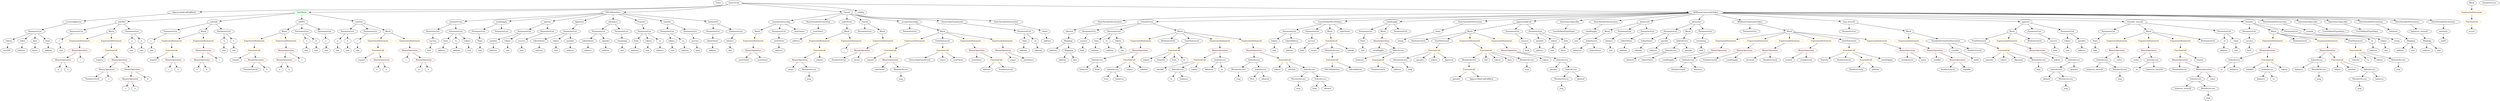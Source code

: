 strict digraph {
	graph [bb="0,0,15991,756"];
	node [label="\N"];
	Enter	[height=0.5,
		pos="4631.6,738",
		width=0.83628];
	Identifier_balances_7	[color=black,
		height=0.5,
		label=balances,
		pos="6966.6,234",
		width=1.1828];
	Identifier__	[color=black,
		height=0.5,
		label=_,
		pos="5484.6,378",
		width=0.75];
	Identifier_ERC20Interface	[color=black,
		height=0.5,
		label=ERC20Interface,
		pos="8615.6,234",
		width=1.959];
	VariableDeclaration__from	[color=black,
		height=0.5,
		label=_from,
		pos="6618.6,450",
		width=0.93331];
	ElementaryTypeName_address_15	[color=black,
		height=0.5,
		label=address,
		pos="6618.6,378",
		width=1.0996];
	VariableDeclaration__from -> ElementaryTypeName_address_15	[pos="e,6618.6,396.1 6618.6,431.7 6618.6,424.41 6618.6,415.73 6618.6,407.54"];
	ExpressionStatement_Unnamed_2	[color=orange,
		height=0.5,
		label=ExpressionStatement,
		pos="2473.6,450",
		width=2.458];
	FunctionCall_Unnamed_1	[color=orange,
		height=0.5,
		label=FunctionCall,
		pos="2473.6,378",
		width=1.6125];
	ExpressionStatement_Unnamed_2 -> FunctionCall_Unnamed_1	[pos="e,2473.6,396.1 2473.6,431.7 2473.6,424.41 2473.6,415.73 2473.6,407.54"];
	VariableDeclaration_tokenOwner	[color=black,
		height=0.5,
		label=tokenOwner,
		pos="3529.6,450",
		width=1.5571];
	ElementaryTypeName_address_9	[color=black,
		height=0.5,
		label=address,
		pos="3529.6,378",
		width=1.0996];
	VariableDeclaration_tokenOwner -> ElementaryTypeName_address_9	[pos="e,3529.6,396.1 3529.6,431.7 3529.6,424.41 3529.6,415.73 3529.6,407.54"];
	ElementaryTypeName_bool	[color=black,
		height=0.5,
		label=bool,
		pos="4573.6,378",
		width=0.76697];
	ElementaryTypeName_uint_19	[color=black,
		height=0.5,
		label=uint,
		pos="3638.6,378",
		width=0.75];
	Identifier_safeAdd	[color=black,
		height=0.5,
		label=safeAdd,
		pos="14438,234",
		width=1.1689];
	BinaryOperation_Unnamed_19	[color=brown,
		height=0.5,
		label=BinaryOperation,
		pos="6489.6,378",
		width=1.9867];
	Identifier_owner_3	[color=black,
		height=0.5,
		label=owner,
		pos="6570.6,306",
		width=0.93331];
	BinaryOperation_Unnamed_19 -> Identifier_owner_3	[pos="e,6553.5,321.8 6508.8,360.41 6519.6,351.07 6533.2,339.28 6545,329.15"];
	Identifier_newOwner_3	[color=black,
		height=0.5,
		label=newOwner,
		pos="6672.6,306",
		width=1.4046];
	BinaryOperation_Unnamed_19 -> Identifier_newOwner_3	[pos="e,6639,319.84 6527.5,362.5 6556.9,351.25 6597.7,335.64 6628.6,323.84"];
	Identifier_a_7	[color=black,
		height=0.5,
		label=a,
		pos="1802.6,234",
		width=0.75];
	ParameterList_Unnamed_19	[color=black,
		height=0.5,
		label=ParameterList,
		pos="2825.6,522",
		width=1.7095];
	Parameter_success_2	[color=black,
		height=0.5,
		label=success,
		pos="2815.6,450",
		width=1.1135];
	ParameterList_Unnamed_19 -> Parameter_success_2	[pos="e,2818,468.1 2823.1,503.7 2822.1,496.32 2820.8,487.52 2819.6,479.25"];
	ParameterList_Unnamed_22	[color=black,
		height=0.5,
		label=ParameterList,
		pos="220.59,522",
		width=1.7095];
	Parameter_tokens_3	[color=black,
		height=0.5,
		label=tokens,
		pos="42.591,450",
		width=0.97489];
	ParameterList_Unnamed_22 -> Parameter_tokens_3	[pos="e,69.972,461.77 185,507 154.69,495.08 111.26,478 80.343,465.85"];
	Parameter_token	[color=black,
		height=0.5,
		label=token,
		pos="138.59,450",
		width=0.864];
	ParameterList_Unnamed_22 -> Parameter_token	[pos="e,155.56,465.48 201.57,504.76 190.49,495.3 176.36,483.24 164.3,472.94"];
	Parameter_data	[color=black,
		height=0.5,
		label=data,
		pos="220.59,450",
		width=0.75];
	ParameterList_Unnamed_22 -> Parameter_data	[pos="e,220.59,468.1 220.59,503.7 220.59,496.41 220.59,487.73 220.59,479.54"];
	Parameter_from_1	[color=black,
		height=0.5,
		label=from,
		pos="303.59,450",
		width=0.7947];
	ParameterList_Unnamed_22 -> Parameter_from_1	[pos="e,286.97,465.02 239.84,504.76 251.33,495.08 266.04,482.67 278.43,472.22"];
	VariableDeclaration_balances_intou26	[color=black,
		height=0.5,
		label=balances_intou26,
		pos="15499,522",
		width=2.0838];
	Mapping_Unnamed_3	[color=black,
		height=0.5,
		label=Mapping,
		pos="15551,450",
		width=1.2105];
	VariableDeclaration_balances_intou26 -> Mapping_Unnamed_3	[pos="e,15538,467.31 15511,504.05 15517,495.77 15525,485.62 15532,476.42"];
	Identifier_to	[color=black,
		height=0.5,
		label=to,
		pos="14247,234",
		width=0.75];
	ElementaryTypeName_address_30	[color=black,
		height=0.5,
		label=address,
		pos="7184.6,378",
		width=1.0996];
	ElementaryTypeName_address_29	[color=black,
		height=0.5,
		label=address,
		pos="7087.6,378",
		width=1.0996];
	ElementaryTypeName_uint_2	[color=black,
		height=0.5,
		label=uint,
		pos="986.59,378",
		width=0.75];
	FunctionDefinition_transferFrom	[color=black,
		height=0.5,
		label=transferFrom,
		pos="2976.6,594",
		width=1.6402];
	FunctionDefinition_transferFrom -> ParameterList_Unnamed_19	[pos="e,2857.4,537.73 2945.3,578.5 2922.8,568.05 2892.1,553.85 2867.5,542.43"];
	ParameterList_Unnamed_18	[color=black,
		height=0.5,
		label=ParameterList,
		pos="2976.6,522",
		width=1.7095];
	FunctionDefinition_transferFrom -> ParameterList_Unnamed_18	[pos="e,2976.6,540.1 2976.6,575.7 2976.6,568.41 2976.6,559.73 2976.6,551.54"];
	ContractDefinition_ApproveAndCallFallBack	[color=black,
		height=0.5,
		label=ApproveAndCallFallBack,
		pos="1184.6,666",
		width=2.957];
	FunctionDefinition_receiveApproval	[color=black,
		height=0.5,
		label=receiveApproval,
		pos="468.59,594",
		width=1.9867];
	ContractDefinition_ApproveAndCallFallBack -> FunctionDefinition_receiveApproval	[pos="e,534.25,601.42 1094.3,656.17 952.17,642.28 678.88,615.56 545.55,602.52"];
	ParameterList_Unnamed_33	[color=black,
		height=0.5,
		label=ParameterList,
		pos="14420,522",
		width=1.7095];
	Parameter_success_3	[color=black,
		height=0.5,
		label=success,
		pos="14420,450",
		width=1.1135];
	ParameterList_Unnamed_33 -> Parameter_success_3	[pos="e,14420,468.1 14420,503.7 14420,496.41 14420,487.73 14420,479.54"];
	ElementaryTypeName_uint8	[color=black,
		height=0.5,
		label=uint8,
		pos="15641,450",
		width=0.7947];
	Block_Unnamed_17	[color=black,
		height=0.5,
		label=Block,
		pos="15818,738",
		width=0.90558];
	ExpressionStatement_Unnamed_31	[color=orange,
		height=0.5,
		label=ExpressionStatement,
		pos="15818,666",
		width=2.458];
	Block_Unnamed_17 -> ExpressionStatement_Unnamed_31	[pos="e,15818,684.1 15818,719.7 15818,712.41 15818,703.73 15818,695.54"];
	ElementaryTypeName_uint_20	[color=black,
		height=0.5,
		label=uint,
		pos="10182,450",
		width=0.75];
	Parameter_balance	[color=black,
		height=0.5,
		label=balance,
		pos="4790.6,450",
		width=1.0719];
	ElementaryTypeName_uint_13	[color=black,
		height=0.5,
		label=uint,
		pos="4790.6,378",
		width=0.75];
	Parameter_balance -> ElementaryTypeName_uint_13	[pos="e,4790.6,396.1 4790.6,431.7 4790.6,424.41 4790.6,415.73 4790.6,407.54"];
	ElementaryTypeName_uint_23	[color=black,
		height=0.5,
		label=uint,
		pos="8816.6,378",
		width=0.75];
	ElementaryTypeName_address_20	[color=black,
		height=0.5,
		label=address,
		pos="6812.6,378",
		width=1.0996];
	NumberLiteral_Unnamed_6	[color=black,
		height=0.5,
		label=NumberLiteral,
		pos="10772,234",
		width=1.765];
	BinaryOperation_Unnamed_23	[color=brown,
		height=0.5,
		label=BinaryOperation,
		pos="11439,378",
		width=1.9867];
	Identifier_decimals	[color=black,
		height=0.5,
		label=decimals,
		pos="11234,306",
		width=1.1967];
	BinaryOperation_Unnamed_23 -> Identifier_decimals	[pos="e,11266,318.1 11398,363 11363,351.03 11312,333.87 11277,321.7"];
	NumberLiteral_Unnamed_4	[color=black,
		height=0.5,
		label=NumberLiteral,
		pos="11359,306",
		width=1.765];
	BinaryOperation_Unnamed_23 -> NumberLiteral_Unnamed_4	[pos="e,11377,323.47 11420,360.41 11410,351.61 11397,340.63 11386,330.92"];
	Identifier_from_3	[color=black,
		height=0.5,
		label=from,
		pos="8504.6,90",
		width=0.7947];
	ParameterList_Unnamed_40	[color=black,
		height=0.5,
		label=ParameterList,
		pos="10779,522",
		width=1.7095];
	Parameter_tokenOwner_3	[color=black,
		height=0.5,
		label=tokenOwner,
		pos="10645,450",
		width=1.5571];
	ParameterList_Unnamed_40 -> Parameter_tokenOwner_3	[pos="e,10673,465.92 10750,505.81 10730,495.65 10704,482.17 10683,471.12"];
	Parameter_spender_3	[color=black,
		height=0.5,
		label=spender,
		pos="10759,450",
		width=1.1135];
	ParameterList_Unnamed_40 -> Parameter_spender_3	[pos="e,10763,468.1 10774,503.7 10772,496.24 10769,487.32 10767,478.97"];
	MemberAccess_Unnamed_12	[color=black,
		height=0.5,
		label=MemberAccess,
		pos="9055.6,306",
		width=1.9174];
	Identifier_msg_12	[color=black,
		height=0.5,
		label=msg,
		pos="9116.6,234",
		width=0.75];
	MemberAccess_Unnamed_12 -> Identifier_msg_12	[pos="e,9103.6,249.89 9070.4,288.05 9078.1,279.13 9087.8,268.06 9096.3,258.33"];
	BooleanLiteral_Unnamed_4	[color=black,
		height=0.5,
		label=BooleanLiteral,
		pos="9170.6,450",
		width=1.7788];
	ExpressionStatement_Unnamed_19	[color=orange,
		height=0.5,
		label=ExpressionStatement,
		pos="11152,450",
		width=2.458];
	BinaryOperation_Unnamed_25	[color=brown,
		height=0.5,
		label=BinaryOperation,
		pos="11117,378",
		width=1.9867];
	ExpressionStatement_Unnamed_19 -> BinaryOperation_Unnamed_25	[pos="e,11125,396.1 11143,431.7 11139,424.07 11135,414.92 11130,406.4"];
	BinaryOperation_Unnamed_34	[color=brown,
		height=0.5,
		label=BinaryOperation,
		pos="7386.6,378",
		width=1.9867];
	IndexAccess_Unnamed_12	[color=black,
		height=0.5,
		label=IndexAccess,
		pos="7055.6,306",
		width=1.6402];
	BinaryOperation_Unnamed_34 -> IndexAccess_Unnamed_12	[pos="e,7103.2,317.06 7333,365.68 7273.1,353 7176.3,332.52 7114.3,319.42"];
	FunctionCall_Unnamed_16	[color=orange,
		height=0.5,
		label=FunctionCall,
		pos="7273.6,306",
		width=1.6125];
	BinaryOperation_Unnamed_34 -> FunctionCall_Unnamed_16	[pos="e,7298.6,322.5 7360.7,360.94 7345.1,351.29 7325.1,338.89 7308.2,328.41"];
	Parameter_a_1	[color=black,
		height=0.5,
		label=a,
		pos="2196.6,450",
		width=0.75];
	ElementaryTypeName_uint_3	[color=black,
		height=0.5,
		label=uint,
		pos="2196.6,378",
		width=0.75];
	Parameter_a_1 -> ElementaryTypeName_uint_3	[pos="e,2196.6,396.1 2196.6,431.7 2196.6,424.41 2196.6,415.73 2196.6,407.54"];
	FunctionDefinition_totalSupply	[color=black,
		height=0.5,
		label=totalSupply,
		pos="3269.6,594",
		width=1.4739];
	ParameterList_Unnamed_9	[color=black,
		height=0.5,
		label=ParameterList,
		pos="3128.6,522",
		width=1.7095];
	FunctionDefinition_totalSupply -> ParameterList_Unnamed_9	[pos="e,3158.7,537.97 3240.4,578.5 3219.7,568.22 3191.6,554.3 3168.8,542.97"];
	ParameterList_Unnamed_8	[color=black,
		height=0.5,
		label=ParameterList,
		pos="3269.6,522",
		width=1.7095];
	FunctionDefinition_totalSupply -> ParameterList_Unnamed_8	[pos="e,3269.6,540.1 3269.6,575.7 3269.6,568.41 3269.6,559.73 3269.6,551.54"];
	Identifier_balances_1	[color=black,
		height=0.5,
		label=balances,
		pos="8791.6,306",
		width=1.1828];
	Mapping_Unnamed_2	[color=black,
		height=0.5,
		label=Mapping,
		pos="6913.6,378",
		width=1.2105];
	ElementaryTypeName_address_21	[color=black,
		height=0.5,
		label=address,
		pos="6844.6,306",
		width=1.0996];
	Mapping_Unnamed_2 -> ElementaryTypeName_address_21	[pos="e,6860,322.67 6897.6,360.76 6888.8,351.8 6877.6,340.51 6867.8,330.59"];
	ElementaryTypeName_uint_22	[color=black,
		height=0.5,
		label=uint,
		pos="6929.6,306",
		width=0.75];
	Mapping_Unnamed_2 -> ElementaryTypeName_uint_22	[pos="e,6925.7,324.1 6917.5,359.7 6919.2,352.32 6921.2,343.52 6923.1,335.25"];
	Identifier_require_2	[color=black,
		height=0.5,
		label=require,
		pos="668.59,306",
		width=1.0026];
	Parameter_balance_1	[color=black,
		height=0.5,
		label=balance,
		pos="10402,450",
		width=1.0719];
	ElementaryTypeName_uint_24	[color=black,
		height=0.5,
		label=uint,
		pos="10402,378",
		width=0.75];
	Parameter_balance_1 -> ElementaryTypeName_uint_24	[pos="e,10402,396.1 10402,431.7 10402,424.41 10402,415.73 10402,407.54"];
	Parameter_a_2	[color=black,
		height=0.5,
		label=a,
		pos="842.59,450",
		width=0.75];
	ElementaryTypeName_uint_6	[color=black,
		height=0.5,
		label=uint,
		pos="842.59,378",
		width=0.75];
	Parameter_a_2 -> ElementaryTypeName_uint_6	[pos="e,842.59,396.1 842.59,431.7 842.59,424.41 842.59,415.73 842.59,407.54"];
	Identifier_allowed_2	[color=black,
		height=0.5,
		label=allowed,
		pos="8590.6,90",
		width=1.0858];
	Identifier_Transfer	[color=black,
		height=0.5,
		label=Transfer,
		pos="11703,306",
		width=1.1689];
	ElementaryTypeName_bool_3	[color=black,
		height=0.5,
		label=bool,
		pos="14420,378",
		width=0.76697];
	StateVariableDeclaration_Unnamed_7	[color=black,
		height=0.5,
		label=StateVariableDeclaration,
		pos="7212.6,594",
		width=2.8184];
	VariableDeclaration_allowed	[color=black,
		height=0.5,
		label=allowed,
		pos="6917.6,522",
		width=1.0858];
	StateVariableDeclaration_Unnamed_7 -> VariableDeclaration_allowed	[pos="e,6949.6,532.61 7148.5,579.69 7100.9,569.53 7034.5,554.82 6976.6,540 6971.4,538.67 6965.9,537.2 6960.5,535.7"];
	ParameterList_Unnamed_5	[color=black,
		height=0.5,
		label=ParameterList,
		pos="489.59,522",
		width=1.7095];
	Parameter_c_2	[color=black,
		height=0.5,
		label=c,
		pos="381.59,450",
		width=0.75];
	ParameterList_Unnamed_5 -> Parameter_c_2	[pos="e,400.63,463.34 465.08,505.12 448.75,494.53 427.22,480.57 410.11,469.49"];
	Parameter_b_2	[color=black,
		height=0.5,
		label=b,
		pos="914.59,450",
		width=0.75];
	ElementaryTypeName_uint_7	[color=black,
		height=0.5,
		label=uint,
		pos="914.59,378",
		width=0.75];
	Parameter_b_2 -> ElementaryTypeName_uint_7	[pos="e,914.59,396.1 914.59,431.7 914.59,424.41 914.59,415.73 914.59,407.54"];
	VariableDeclaration_vundflw	[color=black,
		height=0.5,
		label=vundflw,
		pos="12537,378",
		width=1.1274];
	ElementaryTypeName_uint8_1	[color=black,
		height=0.5,
		label=uint8,
		pos="12670,306",
		width=0.7947];
	VariableDeclaration_vundflw -> ElementaryTypeName_uint8_1	[pos="e,12648,318.2 12562,363.67 12584,352.25 12615,335.75 12638,323.5"];
	FunctionCall_Unnamed_10	[color=orange,
		height=0.5,
		label=FunctionCall,
		pos="8910.6,306",
		width=1.6125];
	NumberLiteral_Unnamed_9	[color=black,
		height=0.5,
		label=NumberLiteral,
		pos="8910.6,234",
		width=1.765];
	FunctionCall_Unnamed_10 -> NumberLiteral_Unnamed_9	[pos="e,8910.6,252.1 8910.6,287.7 8910.6,280.41 8910.6,271.73 8910.6,263.54"];
	ElementaryTypeName_address_23	[color=black,
		height=0.5,
		label=address,
		pos="9031.6,234",
		width=1.0996];
	FunctionCall_Unnamed_10 -> ElementaryTypeName_address_23	[pos="e,9008,248.67 8937.1,289.64 8955.1,279.27 8978.9,265.5 8998.1,254.37"];
	Parameter_success_5	[color=black,
		height=0.5,
		label=success,
		pos="7009.6,450",
		width=1.1135];
	ElementaryTypeName_bool_6	[color=black,
		height=0.5,
		label=bool,
		pos="7002.6,378",
		width=0.76697];
	Parameter_success_5 -> ElementaryTypeName_bool_6	[pos="e,7004.3,396.1 7007.9,431.7 7007.1,424.41 7006.3,415.73 7005.4,407.54"];
	ParameterList_Unnamed_37	[color=black,
		height=0.5,
		label=ParameterList,
		pos="13523,522",
		width=1.7095];
	Parameter_None_2	[color=black,
		height=0.5,
		label=None,
		pos="13440,450",
		width=0.85014];
	ParameterList_Unnamed_37 -> Parameter_None_2	[pos="e,13456,465.25 13503,504.76 13492,495.14 13477,482.84 13465,472.43"];
	Identifier_to_4	[color=black,
		height=0.5,
		label=to,
		pos="7543.6,162",
		width=0.75];
	ParameterList_Unnamed_21	[color=black,
		height=0.5,
		label=ParameterList,
		pos="3711.6,522",
		width=1.7095];
	ParameterList_Unnamed_21 -> VariableDeclaration_tokenOwner	[pos="e,3564.5,464.44 3675.6,507.17 3646.8,496.09 3606.2,480.46 3575.1,468.51"];
	VariableDeclaration_tokens_1	[color=black,
		height=0.5,
		label=tokens,
		pos="3638.6,450",
		width=0.97489];
	ParameterList_Unnamed_21 -> VariableDeclaration_tokens_1	[pos="e,3654.3,466.04 3694.3,504.41 3684.8,495.31 3672.9,483.9 3662.5,473.96"];
	VariableDeclaration_spender	[color=black,
		height=0.5,
		label=spender,
		pos="3731.6,450",
		width=1.1135];
	ParameterList_Unnamed_21 -> VariableDeclaration_spender	[pos="e,3726.7,468.1 3716.5,503.7 3718.7,496.24 3721.2,487.32 3723.6,478.97"];
	ElementaryTypeName_uint_1	[color=black,
		height=0.5,
		label=uint,
		pos="1519.6,378",
		width=0.75];
	ElementaryTypeName_address_18	[color=black,
		height=0.5,
		label=address,
		pos="6400.6,234",
		width=1.0996];
	Parameter_spender_4	[color=black,
		height=0.5,
		label=spender,
		pos="9927.6,450",
		width=1.1135];
	ElementaryTypeName_address_33	[color=black,
		height=0.5,
		label=address,
		pos="9931.6,378",
		width=1.0996];
	Parameter_spender_4 -> ElementaryTypeName_address_33	[pos="e,9930.6,396.1 9928.6,431.7 9929,424.41 9929.5,415.73 9930,407.54"];
	Identifier__newOwner	[color=black,
		height=0.5,
		label=_newOwner,
		pos="4873.6,306",
		width=1.5432];
	Identifier_newOwner_4	[color=black,
		height=0.5,
		label=newOwner,
		pos="6333.6,306",
		width=1.4046];
	Parameter_from_2	[color=black,
		height=0.5,
		label=from,
		pos="7096.6,450",
		width=0.7947];
	Parameter_from_2 -> ElementaryTypeName_address_29	[pos="e,7089.8,396.1 7094.4,431.7 7093.4,424.32 7092.3,415.52 7091.2,407.25"];
	ElementaryTypeName_uint_30	[color=black,
		height=0.5,
		label=uint,
		pos="11000,378",
		width=0.75];
	Parameter_success_6	[color=black,
		height=0.5,
		label=success,
		pos="9829.6,450",
		width=1.1135];
	ElementaryTypeName_bool_7	[color=black,
		height=0.5,
		label=bool,
		pos="9846.6,378",
		width=0.76697];
	Parameter_success_6 -> ElementaryTypeName_bool_7	[pos="e,9842.4,396.1 9833.8,431.7 9835.6,424.32 9837.7,415.52 9839.7,407.25"];
	Block_Unnamed_15	[color=black,
		height=0.5,
		label=Block,
		pos="10891,522",
		width=0.90558];
	IndexAccess_Unnamed_20	[color=black,
		height=0.5,
		label=IndexAccess,
		pos="10876,450",
		width=1.6402];
	Block_Unnamed_15 -> IndexAccess_Unnamed_20	[pos="e,10879,468.1 10887,503.7 10885,496.32 10883,487.52 10882,479.25"];
	UserDefinedTypeName_Unnamed	[color=black,
		height=0.5,
		label=UserDefinedTypeName,
		pos="14957,522",
		width=2.7214];
	EmitStatement_Unnamed_3	[color=black,
		height=0.5,
		label=EmitStatement,
		pos="12701,450",
		width=1.7788];
	FunctionCall_Unnamed_14	[color=orange,
		height=0.5,
		label=FunctionCall,
		pos="12850,378",
		width=1.6125];
	EmitStatement_Unnamed_3 -> FunctionCall_Unnamed_14	[pos="e,12818,393.63 12733,433.98 12755,423.59 12784,409.66 12808,398.42"];
	FunctionCall_Unnamed_8	[color=orange,
		height=0.5,
		label=FunctionCall,
		pos="11908,378",
		width=1.6125];
	FunctionCall_Unnamed_8 -> Identifier_Transfer	[pos="e,11735,317.98 11870,364 11834,351.99 11782,334.19 11746,321.68"];
	NumberLiteral_Unnamed_8	[color=black,
		height=0.5,
		label=NumberLiteral,
		pos="11827,306",
		width=1.765];
	FunctionCall_Unnamed_8 -> NumberLiteral_Unnamed_8	[pos="e,11846,323.63 11889,360.76 11879,351.97 11866,340.93 11855,331.14"];
	FunctionCall_Unnamed_9	[color=orange,
		height=0.5,
		label=FunctionCall,
		pos="11967,306",
		width=1.6125];
	FunctionCall_Unnamed_8 -> FunctionCall_Unnamed_9	[pos="e,11953,323.47 11922,360.41 11929,351.95 11938,341.49 11945,332.08"];
	Identifier__totalSupply_2	[color=black,
		height=0.5,
		label=_totalSupply,
		pos="12101,306",
		width=1.6125];
	FunctionCall_Unnamed_8 -> Identifier__totalSupply_2	[pos="e,12064,320.28 11944,363.67 11975,352.43 12020,336.28 12053,324.09"];
	ExpressionStatement_Unnamed_32	[color=orange,
		height=0.5,
		label=ExpressionStatement,
		pos="12274,450",
		width=2.458];
	BinaryOperation_Unnamed_38	[color=brown,
		height=0.5,
		label=BinaryOperation,
		pos="12407,378",
		width=1.9867];
	ExpressionStatement_Unnamed_32 -> BinaryOperation_Unnamed_38	[pos="e,12377,394.67 12304,432.76 12323,423 12347,410.46 12367,399.95"];
	FunctionDefinition_approve	[color=black,
		height=0.5,
		label=approve,
		pos="3551.6,594",
		width=1.1412];
	ParameterList_Unnamed_16	[color=black,
		height=0.5,
		label=ParameterList,
		pos="3410.6,522",
		width=1.7095];
	FunctionDefinition_approve -> ParameterList_Unnamed_16	[pos="e,3440.9,538.05 3525.1,579.83 3504.2,569.48 3474.8,554.89 3451.1,543.09"];
	ParameterList_Unnamed_17	[color=black,
		height=0.5,
		label=ParameterList,
		pos="3551.6,522",
		width=1.7095];
	FunctionDefinition_approve -> ParameterList_Unnamed_17	[pos="e,3551.6,540.1 3551.6,575.7 3551.6,568.41 3551.6,559.73 3551.6,551.54"];
	Identifier__totalSupply_1	[color=black,
		height=0.5,
		label=_totalSupply,
		pos="10699,306",
		width=1.6125];
	Parameter_spender_1	[color=black,
		height=0.5,
		label=spender,
		pos="3229.6,450",
		width=1.1135];
	ElementaryTypeName_address_4	[color=black,
		height=0.5,
		label=address,
		pos="3229.6,378",
		width=1.0996];
	Parameter_spender_1 -> ElementaryTypeName_address_4	[pos="e,3229.6,396.1 3229.6,431.7 3229.6,424.41 3229.6,415.73 3229.6,407.54"];
	Identifier_require_1	[color=black,
		height=0.5,
		label=require,
		pos="2366.6,306",
		width=1.0026];
	Parameter_to_3	[color=black,
		height=0.5,
		label=to,
		pos="7170.6,450",
		width=0.75];
	Parameter_to_3 -> ElementaryTypeName_address_30	[pos="e,7181.2,396.1 7174.1,431.7 7175.5,424.32 7177.3,415.52 7178.9,407.25"];
	Identifier_tokens_3	[color=black,
		height=0.5,
		label=tokens,
		pos="13204,306",
		width=0.97489];
	Identifier_tokenAddress	[color=black,
		height=0.5,
		label=tokenAddress,
		pos="8766.6,234",
		width=1.7372];
	VariableDeclaration_decimals	[color=black,
		height=0.5,
		label=decimals,
		pos="15641,522",
		width=1.1967];
	VariableDeclaration_decimals -> ElementaryTypeName_uint8	[pos="e,15641,468.1 15641,503.7 15641,496.41 15641,487.73 15641,479.54"];
	VariableDeclaration__totalSupply	[color=black,
		height=0.5,
		label=_totalSupply,
		pos="10276,522",
		width=1.6125];
	VariableDeclaration__totalSupply -> ElementaryTypeName_uint_20	[pos="e,10199,464.01 10254,505.12 10241,494.92 10223,481.61 10208,470.74"];
	Identifier_OwnershipTransferred	[color=black,
		height=0.5,
		label=OwnershipTransferred,
		pos="5966.6,306",
		width=2.6243];
	BinaryOperation_Unnamed_30	[color=brown,
		height=0.5,
		label=BinaryOperation,
		pos="13977,306",
		width=1.9867];
	NumberLiteral_Unnamed_10	[color=black,
		height=0.5,
		label=NumberLiteral,
		pos="13977,234",
		width=1.765];
	BinaryOperation_Unnamed_30 -> NumberLiteral_Unnamed_10	[pos="e,13977,252.1 13977,287.7 13977,280.41 13977,271.73 13977,263.54"];
	BinaryOperation_Unnamed_31	[color=brown,
		height=0.5,
		label=BinaryOperation,
		pos="14130,234",
		width=1.9867];
	BinaryOperation_Unnamed_30 -> BinaryOperation_Unnamed_31	[pos="e,14096,250.33 14010,289.64 14032,279.47 14062,266.04 14086,255.03"];
	FunctionDefinition_safeMul	[color=black,
		height=0.5,
		label=safeMul,
		pos="775.59,594",
		width=1.1135];
	FunctionDefinition_safeMul -> ParameterList_Unnamed_5	[pos="e,535.45,534.22 740.81,584.49 692.52,572.67 604.58,551.15 546.62,536.96"];
	Block_Unnamed_2	[color=black,
		height=0.5,
		label=Block,
		pos="709.59,522",
		width=0.90558];
	FunctionDefinition_safeMul -> Block_Unnamed_2	[pos="e,724.05,538.34 760.61,577.12 752.14,568.13 741.38,556.72 731.93,546.7"];
	ParameterList_Unnamed_4	[color=black,
		height=0.5,
		label=ParameterList,
		pos="842.59,522",
		width=1.7095];
	FunctionDefinition_safeMul -> ParameterList_Unnamed_4	[pos="e,826.51,539.8 790.79,577.12 799.04,568.51 809.41,557.67 818.7,547.96"];
	Identifier_require_6	[color=black,
		height=0.5,
		label=require,
		pos="14103,306",
		width=1.0026];
	ParameterList_Unnamed_41	[color=black,
		height=0.5,
		label=ParameterList,
		pos="11003,522",
		width=1.7095];
	Parameter_remaining_1	[color=black,
		height=0.5,
		label=remaining,
		pos="10999,450",
		width=1.2798];
	ParameterList_Unnamed_41 -> Parameter_remaining_1	[pos="e,11000,468.1 11002,503.7 11001,496.41 11001,487.73 11000,479.54"];
	Identifier_require_5	[color=black,
		height=0.5,
		label=require,
		pos="5656.6,306",
		width=1.0026];
	Parameter_tokenOwner_2	[color=black,
		height=0.5,
		label=tokenOwner,
		pos="10515,450",
		width=1.5571];
	ElementaryTypeName_address_24	[color=black,
		height=0.5,
		label=address,
		pos="10487,378",
		width=1.0996];
	Parameter_tokenOwner_2 -> ElementaryTypeName_address_24	[pos="e,10493,396.1 10508,431.7 10505,424.15 10501,415.12 10498,406.68"];
	ParameterList_Unnamed_26	[color=black,
		height=0.5,
		label=ParameterList,
		pos="5929.6,522",
		width=1.7095];
	Identifier_msg_9	[color=black,
		height=0.5,
		label=msg,
		pos="7997.6,162",
		width=0.75];
	FunctionDefinition_transferFrom_1	[color=black,
		height=0.5,
		label=transferFrom,
		pos="7422.6,594",
		width=1.6402];
	ParameterList_Unnamed_39	[color=black,
		height=0.5,
		label=ParameterList,
		pos="7047.6,522",
		width=1.7095];
	FunctionDefinition_transferFrom_1 -> ParameterList_Unnamed_39	[pos="e,7098.6,532.52 7373.2,583.78 7305.4,571.12 7183.5,548.36 7109.6,534.57"];
	ParameterList_Unnamed_38	[color=black,
		height=0.5,
		label=ParameterList,
		pos="7229.6,522",
		width=1.7095];
	FunctionDefinition_transferFrom_1 -> ParameterList_Unnamed_38	[pos="e,7267.2,536.64 7385.8,579.67 7355.1,568.54 7311.2,552.58 7277.7,540.44"];
	Block_Unnamed_14	[color=black,
		height=0.5,
		label=Block,
		pos="7636.6,522",
		width=0.90558];
	FunctionDefinition_transferFrom_1 -> Block_Unnamed_14	[pos="e,7609.1,531.98 7461.8,580.16 7500.7,567.44 7559.9,548.1 7598.4,535.5"];
	ElementaryTypeName_uint_17	[color=black,
		height=0.5,
		label=uint,
		pos="3064.6,378",
		width=0.75];
	Parameter_tokenOwner_1	[color=black,
		height=0.5,
		label=tokenOwner,
		pos="3845.6,450",
		width=1.5571];
	ElementaryTypeName_address_1	[color=black,
		height=0.5,
		label=address,
		pos="3845.6,378",
		width=1.0996];
	Parameter_tokenOwner_1 -> ElementaryTypeName_address_1	[pos="e,3845.6,396.1 3845.6,431.7 3845.6,424.41 3845.6,415.73 3845.6,407.54"];
	BinaryOperation_Unnamed_32	[color=brown,
		height=0.5,
		label=BinaryOperation,
		pos="13577,378",
		width=1.9867];
	IndexAccess_Unnamed_10	[color=black,
		height=0.5,
		label=IndexAccess,
		pos="13487,306",
		width=1.6402];
	BinaryOperation_Unnamed_32 -> IndexAccess_Unnamed_10	[pos="e,13507,323.23 13555,360.41 13544,351.37 13529,340.03 13516,330.13"];
	Identifier__value_1	[color=black,
		height=0.5,
		label=_value,
		pos="13599,306",
		width=0.96103];
	BinaryOperation_Unnamed_32 -> Identifier__value_1	[pos="e,13593,324.1 13582,359.7 13584,352.24 13587,343.32 13590,334.97"];
	FunctionCall_Unnamed	[color=orange,
		height=0.5,
		label=FunctionCall,
		pos="1119.6,378",
		width=1.6125];
	Identifier_require	[color=black,
		height=0.5,
		label=require,
		pos="1002.6,306",
		width=1.0026];
	FunctionCall_Unnamed -> Identifier_require	[pos="e,1024.9,320.37 1093.6,361.46 1076.2,351.07 1053.2,337.3 1034.7,326.22"];
	BinaryOperation_Unnamed_2	[color=brown,
		height=0.5,
		label=BinaryOperation,
		pos="1128.6,306",
		width=1.9867];
	FunctionCall_Unnamed -> BinaryOperation_Unnamed_2	[pos="e,1126.4,324.1 1121.8,359.7 1122.8,352.32 1123.9,343.52 1125,335.25"];
	ElementaryTypeName_address_2	[color=black,
		height=0.5,
		label=address,
		pos="3959.6,378",
		width=1.0996];
	Identifier_balances_6	[color=black,
		height=0.5,
		label=balances,
		pos="14513,162",
		width=1.1828];
	FunctionCall_Unnamed_18	[color=orange,
		height=0.5,
		label=FunctionCall,
		pos="7745.6,306",
		width=1.6125];
	Identifier_safeAdd_1	[color=black,
		height=0.5,
		label=safeAdd,
		pos="7468.6,234",
		width=1.1689];
	FunctionCall_Unnamed_18 -> Identifier_safeAdd_1	[pos="e,7500.5,246.19 7702,293.77 7694.2,291.81 7686.2,289.82 7678.6,288 7608.1,271.09 7589.4,271.48 7519.6,252 7516.9,251.24 7514.1,250.43 \
7511.3,249.58"];
	IndexAccess_Unnamed_19	[color=black,
		height=0.5,
		label=IndexAccess,
		pos="7587.6,234",
		width=1.6402];
	FunctionCall_Unnamed_18 -> IndexAccess_Unnamed_19	[pos="e,7620.2,249.44 7713.2,290.67 7689.4,280.08 7656.6,265.58 7630.5,254.02"];
	Identifier_tokens_7	[color=black,
		height=0.5,
		label=tokens,
		pos="7699.6,234",
		width=0.97489];
	FunctionCall_Unnamed_18 -> Identifier_tokens_7	[pos="e,7710.3,251.31 7734.5,288.05 7729.1,279.85 7722.5,269.83 7716.5,260.71"];
	MemberAccess_Unnamed_13	[color=black,
		height=0.5,
		label=MemberAccess,
		pos="9507.6,306",
		width=1.9174];
	FunctionCall_Unnamed_22	[color=orange,
		height=0.5,
		label=FunctionCall,
		pos="9507.6,234",
		width=1.6125];
	MemberAccess_Unnamed_13 -> FunctionCall_Unnamed_22	[pos="e,9507.6,252.1 9507.6,287.7 9507.6,280.41 9507.6,271.73 9507.6,263.54"];
	NumberLiteral_Unnamed_1	[color=black,
		height=0.5,
		label=NumberLiteral,
		pos="1568.6,234",
		width=1.765];
	ElementaryTypeName_address_31	[color=black,
		height=0.5,
		label=address,
		pos="10584,378",
		width=1.0996];
	Identifier_msg_10	[color=black,
		height=0.5,
		label=msg,
		pos="8394.6,90",
		width=0.75];
	BinaryOperation_Unnamed_14	[color=brown,
		height=0.5,
		label=BinaryOperation,
		pos="1838.6,306",
		width=1.9867];
	BinaryOperation_Unnamed_14 -> Identifier_a_7	[pos="e,1810.9,251.14 1829.7,287.7 1825.6,279.75 1820.7,270.16 1816.1,261.34"];
	Identifier_b_6	[color=black,
		height=0.5,
		label=b,
		pos="1874.6,234",
		width=0.75];
	BinaryOperation_Unnamed_14 -> Identifier_b_6	[pos="e,1866.3,251.14 1847.5,287.7 1851.6,279.75 1856.5,270.16 1861,261.34"];
	Identifier_to_1	[color=black,
		height=0.5,
		label=to,
		pos="14601,162",
		width=0.75];
	IndexAccess_Unnamed_12 -> Identifier_balances_7	[pos="e,6986.2,250.43 7034.9,288.76 7023.1,279.47 7008.1,267.67 6995.2,257.49"];
	Identifier_from	[color=black,
		height=0.5,
		label=from,
		pos="7055.6,234",
		width=0.7947];
	IndexAccess_Unnamed_12 -> Identifier_from	[pos="e,7055.6,252.1 7055.6,287.7 7055.6,280.41 7055.6,271.73 7055.6,263.54"];
	Identifier_tokens_9	[color=black,
		height=0.5,
		label=tokens,
		pos="10018,306",
		width=0.97489];
	ExpressionStatement_Unnamed_26	[color=orange,
		height=0.5,
		label=ExpressionStatement,
		pos="7392.6,450",
		width=2.458];
	ExpressionStatement_Unnamed_26 -> BinaryOperation_Unnamed_34	[pos="e,7388.1,396.1 7391.1,431.7 7390.5,424.41 7389.7,415.73 7389,407.54"];
	ContractDefinition_SafeMath	[color=green,
		height=0.5,
		label=SafeMath,
		pos="1970.6,666",
		width=1.2798];
	ContractDefinition_SafeMath -> FunctionDefinition_safeMul	[pos="e,815.43,597.33 1925.2,662.34 1737.8,651.37 1025,609.61 826.92,598.01"];
	FunctionDefinition_safeAdd	[color=black,
		height=0.5,
		label=safeAdd,
		pos="1381.6,594",
		width=1.1689];
	ContractDefinition_SafeMath -> FunctionDefinition_safeAdd	[pos="e,1421.7,599.77 1926.8,659.8 1820.1,647.11 1547,614.66 1432.9,601.1"];
	FunctionDefinition_safeDiv	[color=black,
		height=0.5,
		label=safeDiv,
		pos="1970.6,594",
		width=1.0719];
	ContractDefinition_SafeMath -> FunctionDefinition_safeDiv	[pos="e,1970.6,612.1 1970.6,647.7 1970.6,640.41 1970.6,631.73 1970.6,623.54"];
	FunctionDefinition_safeSub	[color=black,
		height=0.5,
		label=safeSub,
		pos="2322.6,594",
		width=1.1274];
	ContractDefinition_SafeMath -> FunctionDefinition_safeSub	[pos="e,2286.1,602.25 2011,656.97 2076.4,643.96 2205.3,618.33 2275,604.46"];
	ParameterList_Unnamed_20	[color=black,
		height=0.5,
		label=ParameterList,
		pos="4221.6,522",
		width=1.7095];
	VariableDeclaration_from	[color=black,
		height=0.5,
		label=from,
		pos="4156.6,450",
		width=0.7947];
	ParameterList_Unnamed_20 -> VariableDeclaration_from	[pos="e,4170.6,466.04 4206.2,504.41 4197.8,495.41 4187.4,484.13 4178.2,474.26"];
	VariableDeclaration_tokens	[color=black,
		height=0.5,
		label=tokens,
		pos="4238.6,450",
		width=0.97489];
	ParameterList_Unnamed_20 -> VariableDeclaration_tokens	[pos="e,4234.4,468.1 4225.8,503.7 4227.6,496.32 4229.7,487.52 4231.7,479.25"];
	VariableDeclaration_to	[color=black,
		height=0.5,
		label=to,
		pos="4318.6,450",
		width=0.75];
	ParameterList_Unnamed_20 -> VariableDeclaration_to	[pos="e,4300.7,463.88 4244.1,504.76 4258.2,494.56 4276.6,481.33 4291.5,470.55"];
	ElementaryTypeName_address_7	[color=black,
		height=0.5,
		label=address,
		pos="4148.6,378",
		width=1.0996];
	VariableDeclaration_from -> ElementaryTypeName_address_7	[pos="e,4150.5,396.1 4154.6,431.7 4153.8,424.41 4152.8,415.73 4151.9,407.54"];
	ExpressionStatement_Unnamed_22	[color=orange,
		height=0.5,
		label=ExpressionStatement,
		pos="12872,450",
		width=2.458];
	BinaryOperation_Unnamed_29	[color=brown,
		height=0.5,
		label=BinaryOperation,
		pos="13058,378",
		width=1.9867];
	ExpressionStatement_Unnamed_22 -> BinaryOperation_Unnamed_29	[pos="e,13019,393.49 12912,433.64 12941,422.99 12979,408.76 13008,397.49"];
	Identifier_a	[color=black,
		height=0.5,
		label=a,
		pos="1270.6,234",
		width=0.75];
	ExpressionStatement_Unnamed_18	[color=orange,
		height=0.5,
		label=ExpressionStatement,
		pos="11347,450",
		width=2.458];
	BinaryOperation_Unnamed_24	[color=brown,
		height=0.5,
		label=BinaryOperation,
		pos="11278,378",
		width=1.9867];
	ExpressionStatement_Unnamed_18 -> BinaryOperation_Unnamed_24	[pos="e,11294,395.79 11330,432.05 11322,423.63 11311,413.28 11302,403.97"];
	NumberLiteral_Unnamed_2	[color=black,
		height=0.5,
		label=NumberLiteral,
		pos="5453.6,306",
		width=1.765];
	BinaryOperation_Unnamed_25 -> Identifier__totalSupply_1	[pos="e,10741,318.63 11064,365.45 11055,363.51 11045,361.6 11036,360 10916,339.55 10884,346.93 10766,324 10761,323.17 10757,322.22 10752,\
321.22"];
	IndexAccess_Unnamed	[color=black,
		height=0.5,
		label=IndexAccess,
		pos="10834,306",
		width=1.6402];
	BinaryOperation_Unnamed_25 -> IndexAccess_Unnamed	[pos="e,10878,318.18 11067,364.73 11023,354.02 10958,338.03 10902,324 10898,323 10893,321.97 10889,320.93"];
	Parameter_c_1	[color=black,
		height=0.5,
		label=c,
		pos="2340.6,450",
		width=0.75];
	ElementaryTypeName_uint_5	[color=black,
		height=0.5,
		label=uint,
		pos="2340.6,378",
		width=0.75];
	Parameter_c_1 -> ElementaryTypeName_uint_5	[pos="e,2340.6,396.1 2340.6,431.7 2340.6,424.41 2340.6,415.73 2340.6,407.54"];
	Parameter_tokens	[color=black,
		height=0.5,
		label=tokens,
		pos="4398.6,450",
		width=0.97489];
	ElementaryTypeName_uint_15	[color=black,
		height=0.5,
		label=uint,
		pos="4403.6,378",
		width=0.75];
	Parameter_tokens -> ElementaryTypeName_uint_15	[pos="e,4402.4,396.1 4399.8,431.7 4400.3,424.41 4401,415.73 4401.6,407.54"];
	FunctionDefinition_receiveApproval -> ParameterList_Unnamed_22	[pos="e,263.81,535.2 422.24,579.92 380.36,568.1 318.72,550.7 274.62,538.25"];
	ExpressionStatement_Unnamed_12	[color=orange,
		height=0.5,
		label=ExpressionStatement,
		pos="5941.6,450",
		width=2.458];
	FunctionCall_Unnamed_5	[color=orange,
		height=0.5,
		label=FunctionCall,
		pos="5782.6,378",
		width=1.6125];
	ExpressionStatement_Unnamed_12 -> FunctionCall_Unnamed_5	[pos="e,5815,393.28 5905.5,433.12 5881.7,422.63 5850.4,408.85 5825.3,397.82"];
	ParameterList_Unnamed_46	[color=black,
		height=0.5,
		label=ParameterList,
		pos="8333.6,522",
		width=1.7095];
	Parameter_tokens_8	[color=black,
		height=0.5,
		label=tokens,
		pos="8217.6,450",
		width=0.97489];
	ParameterList_Unnamed_46 -> Parameter_tokens_8	[pos="e,8239.6,464.3 8307.6,505.29 8290.3,494.88 8267.6,481.17 8249.3,470.12"];
	Parameter_tokenAddress	[color=black,
		height=0.5,
		label=tokenAddress,
		pos="8333.6,450",
		width=1.7372];
	ParameterList_Unnamed_46 -> Parameter_tokenAddress	[pos="e,8333.6,468.1 8333.6,503.7 8333.6,496.41 8333.6,487.73 8333.6,479.54"];
	Identifier_allowed_3	[color=black,
		height=0.5,
		label=allowed,
		pos="10454,306",
		width=1.0858];
	IndexAccess_Unnamed_13	[color=black,
		height=0.5,
		label=IndexAccess,
		pos="7161.6,234",
		width=1.6402];
	Identifier_from_1	[color=black,
		height=0.5,
		label=from,
		pos="7116.6,162",
		width=0.7947];
	IndexAccess_Unnamed_13 -> Identifier_from_1	[pos="e,7126.8,178.83 7150.7,216.05 7145.3,207.73 7138.8,197.54 7132.9,188.32"];
	Identifier_balances_8	[color=black,
		height=0.5,
		label=balances,
		pos="7205.6,162",
		width=1.1828];
	IndexAccess_Unnamed_13 -> Identifier_balances_8	[pos="e,7195,179.79 7172.2,216.05 7177.3,208.06 7183.4,198.33 7189,189.4"];
	ElementaryTypeName_address_12	[color=black,
		height=0.5,
		label=address,
		pos="132.59,378",
		width=1.0996];
	ElementaryTypeName_address_19	[color=black,
		height=0.5,
		label=address,
		pos="15375,378",
		width=1.0996];
	BinaryOperation_Unnamed_36	[color=brown,
		height=0.5,
		label=BinaryOperation,
		pos="7880.6,378",
		width=1.9867];
	BinaryOperation_Unnamed_36 -> FunctionCall_Unnamed_18	[pos="e,7774.4,321.94 7850.3,361.29 7830.9,351.22 7805.5,338.05 7784.6,327.21"];
	IndexAccess_Unnamed_18	[color=black,
		height=0.5,
		label=IndexAccess,
		pos="7880.6,306",
		width=1.6402];
	BinaryOperation_Unnamed_36 -> IndexAccess_Unnamed_18	[pos="e,7880.6,324.1 7880.6,359.7 7880.6,352.41 7880.6,343.73 7880.6,335.54"];
	Parameter_c	[color=black,
		height=0.5,
		label=c,
		pos="986.59,450",
		width=0.75];
	Parameter_c -> ElementaryTypeName_uint_2	[pos="e,986.59,396.1 986.59,431.7 986.59,424.41 986.59,415.73 986.59,407.54"];
	ExpressionStatement_Unnamed_4	[color=orange,
		height=0.5,
		label=ExpressionStatement,
		pos="514.59,450",
		width=2.458];
	BinaryOperation_Unnamed_6	[color=brown,
		height=0.5,
		label=BinaryOperation,
		pos="514.59,378",
		width=1.9867];
	ExpressionStatement_Unnamed_4 -> BinaryOperation_Unnamed_6	[pos="e,514.59,396.1 514.59,431.7 514.59,424.41 514.59,415.73 514.59,407.54"];
	Identifier_this	[color=black,
		height=0.5,
		label=this,
		pos="9621.6,306",
		width=0.75];
	EmitStatement_Unnamed	[color=black,
		height=0.5,
		label=EmitStatement,
		pos="6112.6,450",
		width=1.7788];
	FunctionCall_Unnamed_6	[color=orange,
		height=0.5,
		label=FunctionCall,
		pos="6112.6,378",
		width=1.6125];
	EmitStatement_Unnamed -> FunctionCall_Unnamed_6	[pos="e,6112.6,396.1 6112.6,431.7 6112.6,424.41 6112.6,415.73 6112.6,407.54"];
	VariableDeclaration__to	[color=black,
		height=0.5,
		label=_to,
		pos="6697.6,450",
		width=0.75];
	ElementaryTypeName_address_16	[color=black,
		height=0.5,
		label=address,
		pos="6715.6,378",
		width=1.0996];
	VariableDeclaration__to -> ElementaryTypeName_address_16	[pos="e,6711.1,396.28 6701.9,432.05 6703.9,424.6 6706.2,415.64 6708.3,407.22"];
	ElementaryTypeName_string	[color=black,
		height=0.5,
		label=string,
		pos="15353,450",
		width=0.864];
	Identifier_msg_8	[color=black,
		height=0.5,
		label=msg,
		pos="13586,162",
		width=0.75];
	BinaryOperation_Unnamed_3	[color=brown,
		height=0.5,
		label=BinaryOperation,
		pos="2492.6,306",
		width=1.9867];
	Identifier_a_2	[color=black,
		height=0.5,
		label=a,
		pos="2456.6,234",
		width=0.75];
	BinaryOperation_Unnamed_3 -> Identifier_a_2	[pos="e,2464.9,251.14 2483.7,287.7 2479.6,279.75 2474.7,270.16 2470.1,261.34"];
	Identifier_b_1	[color=black,
		height=0.5,
		label=b,
		pos="2528.6,234",
		width=0.75];
	BinaryOperation_Unnamed_3 -> Identifier_b_1	[pos="e,2520.3,251.14 2501.5,287.7 2505.6,279.75 2510.5,270.16 2515,261.34"];
	ExpressionStatement_Unnamed_21	[color=orange,
		height=0.5,
		label=ExpressionStatement,
		pos="14567,450",
		width=2.458];
	BinaryOperation_Unnamed_28	[color=brown,
		height=0.5,
		label=BinaryOperation,
		pos="14557,378",
		width=1.9867];
	ExpressionStatement_Unnamed_21 -> BinaryOperation_Unnamed_28	[pos="e,14559,396.1 14564,431.7 14563,424.32 14562,415.52 14561,407.25"];
	ContractDefinition_ERC20Interface	[color=black,
		height=0.5,
		label=ERC20Interface,
		pos="4003.6,666",
		width=1.959];
	ContractDefinition_ERC20Interface -> FunctionDefinition_transferFrom	[pos="e,3033.5,599.3 3935.7,660.64 3798.2,651.78 3477.2,630.89 3207.6,612 3152.9,608.16 3090.9,603.59 3044.9,600.15"];
	ContractDefinition_ERC20Interface -> FunctionDefinition_totalSupply	[pos="e,3320.1,599.82 3938.5,658.79 3798,645.4 3468.4,613.96 3331.2,600.88"];
	ContractDefinition_ERC20Interface -> FunctionDefinition_approve	[pos="e,3589.9,600.93 3944.5,655.85 3854.6,641.92 3685,615.65 3601.1,602.67"];
	EventDefinition_Approval	[color=black,
		height=0.5,
		label=Approval,
		pos="3831.6,594",
		width=1.266];
	ContractDefinition_ERC20Interface -> EventDefinition_Approval	[pos="e,3862.5,607.6 3967.1,650.15 3939.6,638.95 3901.7,623.55 3873.1,611.87"];
	FunctionDefinition_allowance	[color=black,
		height=0.5,
		label=allowance,
		pos="4003.6,594",
		width=1.3076];
	ContractDefinition_ERC20Interface -> FunctionDefinition_allowance	[pos="e,4003.6,612.1 4003.6,647.7 4003.6,640.41 4003.6,631.73 4003.6,623.54"];
	EventDefinition_Transfer	[color=black,
		height=0.5,
		label=Transfer,
		pos="4187.6,594",
		width=1.1689];
	ContractDefinition_ERC20Interface -> EventDefinition_Transfer	[pos="e,4156.8,606.7 4041.7,650.5 4072.2,638.89 4114.9,622.64 4146.3,610.72"];
	FunctionDefinition_transfer	[color=black,
		height=0.5,
		label=transfer,
		pos="4395.6,594",
		width=1.0719];
	ContractDefinition_ERC20Interface -> FunctionDefinition_transfer	[pos="e,4359.8,601.39 4060.2,654.9 4138,641.01 4276.5,616.27 4348.8,603.36"];
	FunctionDefinition_balanceOf	[color=black,
		height=0.5,
		label=balanceOf,
		pos="4677.6,594",
		width=1.3491];
	ContractDefinition_ERC20Interface -> FunctionDefinition_balanceOf	[pos="e,4631.1,599.82 4067.9,658.32 4198.9,644.72 4494.7,613.99 4619.9,600.99"];
	Identifier_tokens_6	[color=black,
		height=0.5,
		label=tokens,
		pos="8255.6,234",
		width=0.97489];
	ElementaryTypeName_address_13	[color=black,
		height=0.5,
		label=address,
		pos="6782.6,450",
		width=1.0996];
	ContractDefinition_Owned	[color=black,
		height=0.5,
		label=Owned,
		pos="5521.6,666",
		width=1.0442];
	FunctionDefinition_transferOwnership	[color=black,
		height=0.5,
		label=transferOwnership,
		pos="5124.6,594",
		width=2.1947];
	ContractDefinition_Owned -> FunctionDefinition_transferOwnership	[pos="e,5185.5,605.74 5486.7,658.85 5422.1,647.45 5282.4,622.83 5196.7,607.71"];
	StateVariableDeclaration_Unnamed_1	[color=black,
		height=0.5,
		label=StateVariableDeclaration,
		pos="5349.6,594",
		width=2.8184];
	ContractDefinition_Owned -> StateVariableDeclaration_Unnamed_1	[pos="e,5388.8,610.97 5493.6,653.6 5468.1,643.24 5430,627.71 5399.3,615.24"];
	ModifierDefinition_onlyOwner	[color=black,
		height=0.5,
		label=onlyOwner,
		pos="5521.6,594",
		width=1.4323];
	ContractDefinition_Owned -> ModifierDefinition_onlyOwner	[pos="e,5521.6,612.1 5521.6,647.7 5521.6,640.41 5521.6,631.73 5521.6,623.54"];
	FunctionDefinition_Owned	[color=black,
		height=0.5,
		label=Owned,
		pos="5634.6,594",
		width=1.0442];
	ContractDefinition_Owned -> FunctionDefinition_Owned	[pos="e,5612.3,608.8 5543.9,651.17 5560.7,640.77 5584,626.37 5602.7,614.75"];
	FunctionDefinition_acceptOwnership	[color=black,
		height=0.5,
		label=acceptOwnership,
		pos="5929.6,594",
		width=2.0976];
	ContractDefinition_Owned -> FunctionDefinition_acceptOwnership	[pos="e,5859.3,600.91 5549.5,653.63 5555.4,651.52 5561.7,649.51 5567.6,648 5662.4,623.82 5774.3,609.54 5848.3,602.01"];
	EventDefinition_OwnershipTransferred	[color=black,
		height=0.5,
		label=OwnershipTransferred,
		pos="6187.6,594",
		width=2.6243];
	ContractDefinition_Owned -> EventDefinition_OwnershipTransferred	[pos="e,6105.8,603.34 5549,653.5 5555,651.35 5561.4,649.36 5567.6,648 5762.2,605.05 5816.1,629.75 6014.6,612 6040.5,609.68 6068.6,607 \
6094.5,604.46"];
	StateVariableDeclaration_Unnamed	[color=black,
		height=0.5,
		label=StateVariableDeclaration,
		pos="6662.6,594",
		width=2.8184];
	ContractDefinition_Owned -> StateVariableDeclaration_Unnamed	[pos="e,6565.7,599.5 5548.9,653.35 5555,651.21 5561.4,649.26 5567.6,648 5579.6,645.55 6280.6,612.76 6554.6,600.01"];
	Parameter_to_2	[color=black,
		height=0.5,
		label=to,
		pos="15189,450",
		width=0.75];
	ElementaryTypeName_address_25	[color=black,
		height=0.5,
		label=address,
		pos="15198,378",
		width=1.0996];
	Parameter_to_2 -> ElementaryTypeName_address_25	[pos="e,15195,396.1 15191,431.7 15192,424.32 15193,415.52 15194,407.25"];
	Block_Unnamed_2 -> ExpressionStatement_Unnamed_4	[pos="e,557.04,466.24 682.89,511.41 653.36,500.81 605.04,483.47 567.74,470.08"];
	ExpressionStatement_Unnamed_5	[color=orange,
		height=0.5,
		label=ExpressionStatement,
		pos="709.59,450",
		width=2.458];
	Block_Unnamed_2 -> ExpressionStatement_Unnamed_5	[pos="e,709.59,468.1 709.59,503.7 709.59,496.41 709.59,487.73 709.59,479.54"];
	ElementaryTypeName_uint256	[color=black,
		height=0.5,
		label=uint256,
		pos="37.591,378",
		width=1.0442];
	Parameter_tokens_3 -> ElementaryTypeName_uint256	[pos="e,38.813,396.1 41.355,431.7 40.834,424.41 40.214,415.73 39.629,407.54"];
	ParameterList_Unnamed_1	[color=black,
		height=0.5,
		label=ParameterList,
		pos="1094.6,522",
		width=1.7095];
	ParameterList_Unnamed_1 -> Parameter_c	[pos="e,1005.6,463.34 1070.1,505.12 1053.7,494.53 1032.2,480.57 1015.1,469.49"];
	NumberLiteral_Unnamed_3	[color=black,
		height=0.5,
		label=NumberLiteral,
		pos="6521.6,234",
		width=1.765];
	Identifier_tokens	[color=black,
		height=0.5,
		label=tokens,
		pos="15017,234",
		width=0.97489];
	ElementaryTypeName_address_28	[color=black,
		height=0.5,
		label=address,
		pos="14245,378",
		width=1.0996];
	ExpressionStatement_Unnamed_17	[color=orange,
		height=0.5,
		label=ExpressionStatement,
		pos="11542,450",
		width=2.458];
	ExpressionStatement_Unnamed_17 -> BinaryOperation_Unnamed_23	[pos="e,11463,395.39 11517,432.23 11503,423.08 11487,411.61 11472,401.66"];
	FunctionCall_Unnamed_25	[color=orange,
		height=0.5,
		label=FunctionCall,
		pos="8615.6,306",
		width=1.6125];
	FunctionCall_Unnamed_25 -> Identifier_ERC20Interface	[pos="e,8615.6,252.1 8615.6,287.7 8615.6,280.41 8615.6,271.73 8615.6,263.54"];
	FunctionCall_Unnamed_25 -> Identifier_tokenAddress	[pos="e,8734.6,249.85 8646.9,290.5 8669.3,280.09 8699.8,265.95 8724.4,254.55"];
	Mapping_Unnamed_1	[color=black,
		height=0.5,
		label=Mapping,
		pos="6907.6,450",
		width=1.2105];
	VariableDeclaration_allowed -> Mapping_Unnamed_1	[pos="e,6910,468.1 6915.1,503.7 6914.1,496.32 6912.8,487.52 6911.6,479.25"];
	ElementaryTypeName_uint_4	[color=black,
		height=0.5,
		label=uint,
		pos="2268.6,378",
		width=0.75];
	ElementaryTypeName_uint_31	[color=black,
		height=0.5,
		label=uint,
		pos="10017,378",
		width=0.75];
	ElementaryTypeName_address_32	[color=black,
		height=0.5,
		label=address,
		pos="10681,378",
		width=1.0996];
	Parameter_a	[color=black,
		height=0.5,
		label=a,
		pos="1447.6,450",
		width=0.75];
	ElementaryTypeName_uint	[color=black,
		height=0.5,
		label=uint,
		pos="1447.6,378",
		width=0.75];
	Parameter_a -> ElementaryTypeName_uint	[pos="e,1447.6,396.1 1447.6,431.7 1447.6,424.41 1447.6,415.73 1447.6,407.54"];
	Identifier_msg_1	[color=black,
		height=0.5,
		label=msg,
		pos="5851.6,162",
		width=0.75];
	BinaryOperation_Unnamed_27	[color=brown,
		height=0.5,
		label=BinaryOperation,
		pos="14909,378",
		width=1.9867];
	IndexAccess_Unnamed_3	[color=black,
		height=0.5,
		label=IndexAccess,
		pos="14829,306",
		width=1.6402];
	BinaryOperation_Unnamed_27 -> IndexAccess_Unnamed_3	[pos="e,14847,323.47 14890,360.41 14880,351.61 14867,340.63 14856,330.92"];
	FunctionCall_Unnamed_11	[color=orange,
		height=0.5,
		label=FunctionCall,
		pos="14964,306",
		width=1.6125];
	BinaryOperation_Unnamed_27 -> FunctionCall_Unnamed_11	[pos="e,14950,323.79 14922,360.05 14928,351.89 14936,341.91 14943,332.82"];
	Identifier_balances_intou26	[color=black,
		height=0.5,
		label=balances_intou26,
		pos="13993,90",
		width=2.0838];
	Mapping_Unnamed	[color=black,
		height=0.5,
		label=Mapping,
		pos="15446,450",
		width=1.2105];
	Mapping_Unnamed -> ElementaryTypeName_address_19	[pos="e,15391,394.82 15429,433.12 15420,424.17 15409,412.81 15399,402.81"];
	ElementaryTypeName_uint_21	[color=black,
		height=0.5,
		label=uint,
		pos="15460,378",
		width=0.75];
	Mapping_Unnamed -> ElementaryTypeName_uint_21	[pos="e,15456,396.1 15449,431.7 15451,424.32 15452,415.52 15454,407.25"];
	FunctionCall_Unnamed_7	[color=orange,
		height=0.5,
		label=FunctionCall,
		pos="6460.6,306",
		width=1.6125];
	FunctionCall_Unnamed_7 -> ElementaryTypeName_address_18	[pos="e,6414.3,250.99 6446.4,288.41 6439,279.83 6429.9,269.19 6421.7,259.67"];
	FunctionCall_Unnamed_7 -> NumberLiteral_Unnamed_3	[pos="e,6506.8,251.96 6475,288.41 6482.3,280.08 6491.3,269.8 6499.4,260.49"];
	ExpressionStatement_Unnamed_9	[color=orange,
		height=0.5,
		label=ExpressionStatement,
		pos="5356.6,450",
		width=2.458];
	FunctionCall_Unnamed_4	[color=orange,
		height=0.5,
		label=FunctionCall,
		pos="5335.6,378",
		width=1.6125];
	ExpressionStatement_Unnamed_9 -> FunctionCall_Unnamed_4	[pos="e,5340.7,396.1 5351.4,431.7 5349.2,424.24 5346.5,415.32 5344,406.97"];
	BinaryOperation_Unnamed_22	[color=brown,
		height=0.5,
		label=BinaryOperation,
		pos="12231,378",
		width=1.9867];
	stringLiteral_Unnamed_1	[color=black,
		height=0.5,
		label=stringLiteral,
		pos="12231,306",
		width=1.5016];
	BinaryOperation_Unnamed_22 -> stringLiteral_Unnamed_1	[pos="e,12231,324.1 12231,359.7 12231,352.41 12231,343.73 12231,335.54"];
	Identifier_name	[color=black,
		height=0.5,
		label=name,
		pos="12333,306",
		width=0.83628];
	BinaryOperation_Unnamed_22 -> Identifier_name	[pos="e,12313,320.26 12255,360.59 12269,350.41 12288,337.29 12304,326.58"];
	BinaryOperation_Unnamed_29 -> Identifier_tokens_3	[pos="e,13179,318.85 13090,361.64 13113,350.42 13145,335.22 13169,323.7"];
	IndexAccess_Unnamed_7	[color=black,
		height=0.5,
		label=IndexAccess,
		pos="13316,306",
		width=1.6402];
	BinaryOperation_Unnamed_29 -> IndexAccess_Unnamed_7	[pos="e,13272,318.71 13105,364.16 13149,352.16 13215,334.27 13261,321.7"];
	NumberLiteral_Unnamed_5	[color=black,
		height=0.5,
		label=NumberLiteral,
		pos="10975,306",
		width=1.765];
	Identifier_owner_1	[color=black,
		height=0.5,
		label=owner,
		pos="5149.6,234",
		width=0.93331];
	BinaryOperation_Unnamed_13	[color=brown,
		height=0.5,
		label=BinaryOperation,
		pos="1847.6,378",
		width=1.9867];
	BinaryOperation_Unnamed_13 -> BinaryOperation_Unnamed_14	[pos="e,1840.8,324.1 1845.4,359.7 1844.4,352.32 1843.3,343.52 1842.2,335.25"];
	Identifier_c_5	[color=black,
		height=0.5,
		label=c,
		pos="1955.6,306",
		width=0.75];
	BinaryOperation_Unnamed_13 -> Identifier_c_5	[pos="e,1936.7,319.21 1872.6,360.76 1889,350.16 1910.4,336.3 1927.3,325.31"];
	BinaryOperation_Unnamed_26	[color=brown,
		height=0.5,
		label=BinaryOperation,
		pos="8936.6,450",
		width=1.9867];
	Identifier__totalSupply_3	[color=black,
		height=0.5,
		label=_totalSupply,
		pos="8919.6,378",
		width=1.6125];
	BinaryOperation_Unnamed_26 -> Identifier__totalSupply_3	[pos="e,8923.7,396.1 8932.4,431.7 8930.6,424.32 8928.5,415.52 8926.5,407.25"];
	IndexAccess_Unnamed_1	[color=black,
		height=0.5,
		label=IndexAccess,
		pos="9054.6,378",
		width=1.6402];
	BinaryOperation_Unnamed_26 -> IndexAccess_Unnamed_1	[pos="e,9028.5,394.5 8963.7,432.94 8980.1,423.2 9001.2,410.66 9019,400.12"];
	ElementaryTypeName_uint_28	[color=black,
		height=0.5,
		label=uint,
		pos="14330,378",
		width=0.75];
	ParameterList_Unnamed_10	[color=black,
		height=0.5,
		label=ParameterList,
		pos="4677.6,522",
		width=1.7095];
	Parameter_tokenOwner	[color=black,
		height=0.5,
		label=tokenOwner,
		pos="4677.6,450",
		width=1.5571];
	ParameterList_Unnamed_10 -> Parameter_tokenOwner	[pos="e,4677.6,468.1 4677.6,503.7 4677.6,496.41 4677.6,487.73 4677.6,479.54"];
	Parameter_from	[color=black,
		height=0.5,
		label=from,
		pos="2902.6,450",
		width=0.7947];
	ParameterList_Unnamed_18 -> Parameter_from	[pos="e,2918,465.57 2959.1,504.41 2949.2,495.1 2936.8,483.35 2926.1,473.24"];
	Parameter_to_1	[color=black,
		height=0.5,
		label=to,
		pos="2976.6,450",
		width=0.75];
	ParameterList_Unnamed_18 -> Parameter_to_1	[pos="e,2976.6,468.1 2976.6,503.7 2976.6,496.41 2976.6,487.73 2976.6,479.54"];
	Parameter_tokens_2	[color=black,
		height=0.5,
		label=tokens,
		pos="3056.6,450",
		width=0.97489];
	ParameterList_Unnamed_18 -> Parameter_tokens_2	[pos="e,3039.4,466.04 2995.5,504.41 3006.2,495.13 3019.5,483.44 3031,473.36"];
	Identifier_newOwner_1	[color=black,
		height=0.5,
		label=newOwner,
		pos="5713.6,234",
		width=1.4046];
	EventDefinition_Approval -> ParameterList_Unnamed_21	[pos="e,3738.1,538.46 3806.7,578.5 3789.7,568.58 3766.9,555.29 3747.9,544.19"];
	MemberAccess_Unnamed_9	[color=black,
		height=0.5,
		label=MemberAccess,
		pos="7997.6,234",
		width=1.9174];
	MemberAccess_Unnamed_9 -> Identifier_msg_9	[pos="e,7997.6,180.1 7997.6,215.7 7997.6,208.41 7997.6,199.73 7997.6,191.54"];
	ElementaryTypeName_uint_25	[color=black,
		height=0.5,
		label=uint,
		pos="15283,378",
		width=0.75];
	IndexAccess_Unnamed_8	[color=black,
		height=0.5,
		label=IndexAccess,
		pos="13174,234",
		width=1.6402];
	Identifier_allowed	[color=black,
		height=0.5,
		label=allowed,
		pos="13111,162",
		width=1.0858];
	IndexAccess_Unnamed_8 -> Identifier_allowed	[pos="e,13125,178.99 13159,216.41 13151,207.74 13141,196.97 13133,187.38"];
	MemberAccess_Unnamed_5	[color=black,
		height=0.5,
		label=MemberAccess,
		pos="13237,162",
		width=1.9174];
	IndexAccess_Unnamed_8 -> MemberAccess_Unnamed_5	[pos="e,13221,179.96 13189,216.41 13196,208.08 13205,197.8 13214,188.49"];
	BooleanLiteral_Unnamed	[color=black,
		height=0.5,
		label=BooleanLiteral,
		pos="14738,450",
		width=1.7788];
	Identifier_b_2	[color=black,
		height=0.5,
		label=b,
		pos="2710.6,234",
		width=0.75];
	Parameter_token -> ElementaryTypeName_address_12	[pos="e,134.06,396.1 137.11,431.7 136.48,424.41 135.74,415.73 135.04,407.54"];
	NumberLiteral_Unnamed_12	[color=black,
		height=0.5,
		label=NumberLiteral,
		pos="12491,234",
		width=1.765];
	Block_Unnamed_6	[color=black,
		height=0.5,
		label=Block,
		pos="4960.6,522",
		width=0.90558];
	FunctionDefinition_transferOwnership -> Block_Unnamed_6	[pos="e,4985.8,533.77 5088.6,577.64 5061.1,565.91 5023.5,549.84 4996.1,538.17"];
	ParameterList_Unnamed_25	[color=black,
		height=0.5,
		label=ParameterList,
		pos="5097.6,522",
		width=1.7095];
	FunctionDefinition_transferOwnership -> ParameterList_Unnamed_25	[pos="e,5104.2,540.1 5117.9,575.7 5115,568.15 5111.5,559.12 5108.3,550.68"];
	ModifierInvocation_onlyOwner	[color=black,
		height=0.5,
		label=onlyOwner,
		pos="5228.6,522",
		width=1.4323];
	FunctionDefinition_transferOwnership -> ModifierInvocation_onlyOwner	[pos="e,5205.8,538.35 5149,576.59 5163.2,567.02 5181.3,554.83 5196.6,544.5"];
	ParameterList_Unnamed_16 -> Parameter_spender_1	[pos="e,3259.1,462.43 3374.4,507 3344.1,495.3 3301,478.62 3269.7,466.51"];
	Parameter_tokens_1	[color=black,
		height=0.5,
		label=tokens,
		pos="3322.6,450",
		width=0.97489];
	ParameterList_Unnamed_16 -> Parameter_tokens_1	[pos="e,3341.1,465.72 3390.2,504.76 3378.3,495.27 3363,483.17 3350.1,472.85"];
	Block_Unnamed_3	[color=black,
		height=0.5,
		label=Block,
		pos="1847.6,522",
		width=0.90558];
	ExpressionStatement_Unnamed_6	[color=orange,
		height=0.5,
		label=ExpressionStatement,
		pos="1652.6,450",
		width=2.458];
	Block_Unnamed_3 -> ExpressionStatement_Unnamed_6	[pos="e,1695,466.24 1820.9,511.41 1791.4,500.81 1743,483.47 1705.7,470.08"];
	ExpressionStatement_Unnamed_7	[color=orange,
		height=0.5,
		label=ExpressionStatement,
		pos="1847.6,450",
		width=2.458];
	Block_Unnamed_3 -> ExpressionStatement_Unnamed_7	[pos="e,1847.6,468.1 1847.6,503.7 1847.6,496.41 1847.6,487.73 1847.6,479.54"];
	Block_Unnamed_10	[color=black,
		height=0.5,
		label=Block,
		pos="10385,522",
		width=0.90558];
	IndexAccess_Unnamed_2	[color=black,
		height=0.5,
		label=IndexAccess,
		pos="10286,450",
		width=1.6402];
	Block_Unnamed_10 -> IndexAccess_Unnamed_2	[pos="e,10308,467.01 10365,507.17 10351,497.6 10333,484.65 10318,473.6"];
	Parameter_tokenOwner_3 -> ElementaryTypeName_address_31	[pos="e,10598,394.99 10630,432.41 10623,423.74 10613,412.97 10605,403.38"];
	MemberAccess_Unnamed_1	[color=black,
		height=0.5,
		label=MemberAccess,
		pos="5851.6,234",
		width=1.9174];
	MemberAccess_Unnamed_1 -> Identifier_msg_1	[pos="e,5851.6,180.1 5851.6,215.7 5851.6,208.41 5851.6,199.73 5851.6,191.54"];
	ElementaryTypeName_address_5	[color=black,
		height=0.5,
		label=address,
		pos="2882.6,378",
		width=1.0996];
	Parameter_from -> ElementaryTypeName_address_5	[pos="e,2887.5,396.28 2897.7,432.05 2895.6,424.6 2893.1,415.64 2890.7,407.22"];
	ElementaryTypeName_bool_4	[color=black,
		height=0.5,
		label=bool,
		pos="13175,378",
		width=0.76697];
	ParameterList_Unnamed_31	[color=black,
		height=0.5,
		label=ParameterList,
		pos="10497,522",
		width=1.7095];
	ParameterList_Unnamed_31 -> Parameter_balance_1	[pos="e,10422,465.72 10475,504.76 10461,495.09 10445,482.7 10430,472.25"];
	Identifier_require_3	[color=black,
		height=0.5,
		label=require,
		pos="1534.6,306",
		width=1.0026];
	Identifier_a_3	[color=black,
		height=0.5,
		label=a,
		pos="2782.6,234",
		width=0.75];
	IndexAccess_Unnamed_21	[color=black,
		height=0.5,
		label=IndexAccess,
		pos="10798,378",
		width=1.6402];
	IndexAccess_Unnamed_20 -> IndexAccess_Unnamed_21	[pos="e,10816,395.39 10858,432.76 10848,423.91 10835,412.77 10824,402.93"];
	Identifier_spender_2	[color=black,
		height=0.5,
		label=spender,
		pos="10915,378",
		width=1.1135];
	IndexAccess_Unnamed_20 -> Identifier_spender_2	[pos="e,10905,395.79 10885,432.05 10889,424.14 10895,414.54 10900,405.69"];
	FunctionCall_Unnamed_23	[color=orange,
		height=0.5,
		label=FunctionCall,
		pos="15818,594",
		width=1.6125];
	Identifier_revert	[color=black,
		height=0.5,
		label=revert,
		pos="15818,522",
		width=0.87786];
	FunctionCall_Unnamed_23 -> Identifier_revert	[pos="e,15818,540.1 15818,575.7 15818,568.41 15818,559.73 15818,551.54"];
	ParameterList_Unnamed_47	[color=black,
		height=0.5,
		label=ParameterList,
		pos="8474.6,522",
		width=1.7095];
	Parameter_success_7	[color=black,
		height=0.5,
		label=success,
		pos="8464.6,450",
		width=1.1135];
	ParameterList_Unnamed_47 -> Parameter_success_7	[pos="e,8467,468.1 8472.1,503.7 8471.1,496.32 8469.8,487.52 8468.6,479.25"];
	Block_Unnamed_11	[color=black,
		height=0.5,
		label=Block,
		pos="14573,522",
		width=0.90558];
	Block_Unnamed_11 -> ExpressionStatement_Unnamed_21	[pos="e,14568,468.1 14571,503.7 14570,496.41 14570,487.73 14569,479.54"];
	Block_Unnamed_11 -> BooleanLiteral_Unnamed	[pos="e,14703,465.57 14598,510.22 14623,499.51 14662,482.88 14693,469.97"];
	ExpressionStatement_Unnamed_20	[color=orange,
		height=0.5,
		label=ExpressionStatement,
		pos="14909,450",
		width=2.458];
	Block_Unnamed_11 -> ExpressionStatement_Unnamed_20	[pos="e,14843,462.41 14597,509.87 14602,507.7 14608,505.61 14614,504 14624,500.92 14748,479.05 14832,464.38"];
	EmitStatement_Unnamed_2	[color=black,
		height=0.5,
		label=EmitStatement,
		pos="15080,450",
		width=1.7788];
	Block_Unnamed_11 -> EmitStatement_Unnamed_2	[pos="e,15033,462.66 14597,509.51 14602,507.37 14608,505.37 14614,504 14783,462.02 14833,495.65 15006,468 15011,467.15 15016,466.13 15022,\
465.03"];
	Block_Unnamed	[color=black,
		height=0.5,
		label=Block,
		pos="1314.6,522",
		width=0.90558];
	ExpressionStatement_Unnamed_1	[color=orange,
		height=0.5,
		label=ExpressionStatement,
		pos="1119.6,450",
		width=2.458];
	Block_Unnamed -> ExpressionStatement_Unnamed_1	[pos="e,1162,466.24 1287.9,511.41 1258.4,500.81 1210,483.47 1172.7,470.08"];
	ExpressionStatement_Unnamed	[color=orange,
		height=0.5,
		label=ExpressionStatement,
		pos="1314.6,450",
		width=2.458];
	Block_Unnamed -> ExpressionStatement_Unnamed	[pos="e,1314.6,468.1 1314.6,503.7 1314.6,496.41 1314.6,487.73 1314.6,479.54"];
	Parameter_b	[color=black,
		height=0.5,
		label=b,
		pos="1519.6,450",
		width=0.75];
	Parameter_b -> ElementaryTypeName_uint_1	[pos="e,1519.6,396.1 1519.6,431.7 1519.6,424.41 1519.6,415.73 1519.6,407.54"];
	ElementaryTypeName_bytes	[color=black,
		height=0.5,
		label=bytes,
		pos="220.59,378",
		width=0.85014];
	Parameter_data -> ElementaryTypeName_bytes	[pos="e,220.59,396.1 220.59,431.7 220.59,424.41 220.59,415.73 220.59,407.54"];
	FunctionDefinition_transferAnyERC20Token	[color=black,
		height=0.5,
		label=transferAnyERC20Token,
		pos="8589.6,594",
		width=2.9293];
	FunctionDefinition_transferAnyERC20Token -> ParameterList_Unnamed_46	[pos="e,8377.6,535.03 8535.3,578.15 8492.1,566.34 8431.9,549.88 8388.5,538.02"];
	FunctionDefinition_transferAnyERC20Token -> ParameterList_Unnamed_47	[pos="e,8500.3,538.67 8562,576.23 8546.4,566.7 8526.6,554.66 8509.8,544.44"];
	Block_Unnamed_19	[color=black,
		height=0.5,
		label=Block,
		pos="8589.6,522",
		width=0.90558];
	FunctionDefinition_transferAnyERC20Token -> Block_Unnamed_19	[pos="e,8589.6,540.1 8589.6,575.7 8589.6,568.41 8589.6,559.73 8589.6,551.54"];
	ModifierInvocation_onlyOwner_1	[color=black,
		height=0.5,
		label=onlyOwner,
		pos="8691.6,522",
		width=1.4323];
	FunctionDefinition_transferAnyERC20Token -> ModifierInvocation_onlyOwner_1	[pos="e,8668.9,538.59 8614.3,576.05 8627.9,566.69 8645,554.96 8659.7,544.91"];
	FunctionCall_Unnamed_15	[color=orange,
		height=0.5,
		label=FunctionCall,
		pos="13977,378",
		width=1.6125];
	FunctionCall_Unnamed_15 -> BinaryOperation_Unnamed_30	[pos="e,13977,324.1 13977,359.7 13977,352.41 13977,343.73 13977,335.54"];
	FunctionCall_Unnamed_15 -> Identifier_require_6	[pos="e,14079,320.04 14004,361.81 14023,351.15 14049,336.83 14069,325.5"];
	Identifier__totalSupply	[color=black,
		height=0.5,
		label=_totalSupply,
		pos="11115,306",
		width=1.6125];
	Block_Unnamed_16	[color=black,
		height=0.5,
		label=Block,
		pos="9487.6,522",
		width=0.90558];
	Block_Unnamed_16 -> BooleanLiteral_Unnamed_4	[pos="e,9218.5,462.26 9457.5,514.62 9411.4,504.8 9320.6,485.32 9243.6,468 9239,466.97 9234.3,465.9 9229.5,464.81"];
	EmitStatement_Unnamed_5	[color=black,
		height=0.5,
		label=EmitStatement,
		pos="9316.6,450",
		width=1.7788];
	Block_Unnamed_16 -> EmitStatement_Unnamed_5	[pos="e,9351.9,465.45 9462,510.52 9435.7,499.76 9394.2,482.79 9362.3,469.72"];
	ExpressionStatement_Unnamed_30	[color=orange,
		height=0.5,
		label=ExpressionStatement,
		pos="9487.6,450",
		width=2.458];
	Block_Unnamed_16 -> ExpressionStatement_Unnamed_30	[pos="e,9487.6,468.1 9487.6,503.7 9487.6,496.41 9487.6,487.73 9487.6,479.54"];
	ExpressionStatement_Unnamed_29	[color=orange,
		height=0.5,
		label=ExpressionStatement,
		pos="9682.6,450",
		width=2.458];
	Block_Unnamed_16 -> ExpressionStatement_Unnamed_29	[pos="e,9640.1,466.24 9514.3,511.41 9543.8,500.81 9592.1,483.47 9629.4,470.08"];
	Parameter_None_1	[color=black,
		height=0.5,
		label=None,
		pos="8816.6,450",
		width=0.85014];
	Parameter_None_1 -> ElementaryTypeName_uint_23	[pos="e,8816.6,396.1 8816.6,431.7 8816.6,424.41 8816.6,415.73 8816.6,407.54"];
	Identifier_balances_9	[color=black,
		height=0.5,
		label=balances,
		pos="7795.6,234",
		width=1.1828];
	IndexAccess_Unnamed_18 -> Identifier_balances_9	[pos="e,7814.3,250.43 7860.9,288.76 7849.6,279.47 7835.3,267.67 7822.9,257.49"];
	Identifier_to_3	[color=black,
		height=0.5,
		label=to,
		pos="7883.6,234",
		width=0.75];
	IndexAccess_Unnamed_18 -> Identifier_to_3	[pos="e,7882.9,252.1 7881.3,287.7 7881.6,280.41 7882,271.73 7882.4,263.54"];
	Parameter_success	[color=black,
		height=0.5,
		label=success,
		pos="4563.6,450",
		width=1.1135];
	Parameter_success -> ElementaryTypeName_bool	[pos="e,4571.1,396.1 4566.1,431.7 4567.1,424.32 4568.4,415.52 4569.6,407.25"];
	IndexAccess_Unnamed_19 -> Identifier_to_4	[pos="e,7553.5,178.83 7576.9,216.05 7571.7,207.73 7565.3,197.54 7559.5,188.32"];
	Identifier_balances_10	[color=black,
		height=0.5,
		label=balances,
		pos="7631.6,162",
		width=1.1828];
	IndexAccess_Unnamed_19 -> Identifier_balances_10	[pos="e,7621,179.79 7598.2,216.05 7603.3,208.06 7609.4,198.33 7615,189.4"];
	ParameterList_Unnamed_23	[color=black,
		height=0.5,
		label=ParameterList,
		pos="6618.6,522",
		width=1.7095];
	ParameterList_Unnamed_23 -> VariableDeclaration__from	[pos="e,6618.6,468.1 6618.6,503.7 6618.6,496.41 6618.6,487.73 6618.6,479.54"];
	ParameterList_Unnamed_23 -> VariableDeclaration__to	[pos="e,6681.9,464.88 6637.3,504.41 6648.1,494.81 6661.9,482.63 6673.5,472.32"];
	Parameter_tokens_7	[color=black,
		height=0.5,
		label=tokens,
		pos="10021,450",
		width=0.97489];
	Parameter_tokens_7 -> ElementaryTypeName_uint_31	[pos="e,10018,396.1 10020,431.7 10019,424.41 10019,415.73 10018,407.54"];
	ParameterList_Unnamed_27	[color=black,
		height=0.5,
		label=ParameterList,
		pos="11181,522",
		width=1.7095];
	NumberLiteral_Unnamed_11	[color=black,
		height=0.5,
		label=NumberLiteral,
		pos="12659,378",
		width=1.765];
	IndexAccess_Unnamed_5	[color=black,
		height=0.5,
		label=IndexAccess,
		pos="14335,306",
		width=1.6402];
	IndexAccess_Unnamed_5 -> Identifier_to	[pos="e,14263,248.33 14314,288.76 14302,278.79 14285,265.93 14272,255.28"];
	Identifier_balances_5	[color=black,
		height=0.5,
		label=balances,
		pos="14335,234",
		width=1.1828];
	IndexAccess_Unnamed_5 -> Identifier_balances_5	[pos="e,14335,252.1 14335,287.7 14335,280.41 14335,271.73 14335,263.54"];
	IndexAccess_Unnamed_6	[color=black,
		height=0.5,
		label=IndexAccess,
		pos="14557,234",
		width=1.6402];
	IndexAccess_Unnamed_6 -> Identifier_balances_6	[pos="e,14523,179.79 14546,216.05 14541,208.06 14535,198.33 14529,189.4"];
	IndexAccess_Unnamed_6 -> Identifier_to_1	[pos="e,14591,178.83 14567,216.05 14572,207.73 14579,197.54 14585,188.32"];
	Identifier_tokens_11	[color=black,
		height=0.5,
		label=tokens,
		pos="9701.6,306",
		width=0.97489];
	ParameterList_Unnamed_14	[color=black,
		height=0.5,
		label=ParameterList,
		pos="4395.6,522",
		width=1.7095];
	ParameterList_Unnamed_14 -> Parameter_tokens	[pos="e,4397.9,468.1 4396.3,503.7 4396.6,496.41 4397,487.73 4397.4,479.54"];
	Parameter_to	[color=black,
		height=0.5,
		label=to,
		pos="4478.6,450",
		width=0.75];
	ParameterList_Unnamed_14 -> Parameter_to	[pos="e,4462.2,464.79 4414.8,504.76 4426.4,495.01 4441.2,482.51 4453.7,472.01"];
	ElementaryTypeName_uint_32	[color=black,
		height=0.5,
		label=uint,
		pos="8217.6,378",
		width=0.75];
	ElementaryTypeName_address_3	[color=black,
		height=0.5,
		label=address,
		pos="4488.6,378",
		width=1.0996];
	Parameter_to -> ElementaryTypeName_address_3	[pos="e,4486.1,396.1 4481.1,431.7 4482.1,424.32 4483.4,415.52 4484.6,407.25"];
	FunctionCall_Unnamed_5 -> Identifier_require_5	[pos="e,5680.1,320.04 5755.3,361.81 5736.1,351.15 5710.3,336.83 5689.9,325.5"];
	BinaryOperation_Unnamed_18	[color=brown,
		height=0.5,
		label=BinaryOperation,
		pos="5782.6,306",
		width=1.9867];
	FunctionCall_Unnamed_5 -> BinaryOperation_Unnamed_18	[pos="e,5782.6,324.1 5782.6,359.7 5782.6,352.41 5782.6,343.73 5782.6,335.54"];
	Parameter_tokens_8 -> ElementaryTypeName_uint_32	[pos="e,8217.6,396.1 8217.6,431.7 8217.6,424.41 8217.6,415.73 8217.6,407.54"];
	ParameterList_Unnamed_45	[color=black,
		height=0.5,
		label=ParameterList,
		pos="11908,522",
		width=1.7095];
	Identifier_tokens_8	[color=black,
		height=0.5,
		label=tokens,
		pos="7384.6,306",
		width=0.97489];
	ParameterList_Unnamed_39 -> Parameter_success_5	[pos="e,7018.7,467.79 7038.4,504.05 7034.1,496.14 7028.9,486.54 7024.1,477.69"];
	Identifier_Transfer_1	[color=black,
		height=0.5,
		label=Transfer,
		pos="15082,306",
		width=1.1689];
	VariableDeclaration_newOwner	[color=black,
		height=0.5,
		label=newOwner,
		pos="5349.6,522",
		width=1.4046];
	ElementaryTypeName_address_14	[color=black,
		height=0.5,
		label=address,
		pos="5210.6,450",
		width=1.0996];
	VariableDeclaration_newOwner -> ElementaryTypeName_address_14	[pos="e,5236.2,463.9 5321.1,506.67 5299.5,495.77 5269.6,480.72 5246.4,469.02"];
	Parameter_c_3	[color=black,
		height=0.5,
		label=c,
		pos="2124.6,450",
		width=0.75];
	ElementaryTypeName_uint_11	[color=black,
		height=0.5,
		label=uint,
		pos="2124.6,378",
		width=0.75];
	Parameter_c_3 -> ElementaryTypeName_uint_11	[pos="e,2124.6,396.1 2124.6,431.7 2124.6,424.41 2124.6,415.73 2124.6,407.54"];
	ElementaryTypeName_address_34	[color=black,
		height=0.5,
		label=address,
		pos="8329.6,378",
		width=1.0996];
	Parameter_tokenAddress -> ElementaryTypeName_address_34	[pos="e,8330.6,396.1 8332.6,431.7 8332.2,424.41 8331.7,415.73 8331.2,407.54"];
	ElementaryTypeName_uint_9	[color=black,
		height=0.5,
		label=uint,
		pos="1980.6,378",
		width=0.75];
	ParameterList_Unnamed_2	[color=black,
		height=0.5,
		label=ParameterList,
		pos="2252.6,522",
		width=1.7095];
	ParameterList_Unnamed_2 -> Parameter_a_1	[pos="e,2208.9,466.36 2239,504.05 2232.1,495.44 2223.6,484.81 2216.1,475.33"];
	Parameter_b_1	[color=black,
		height=0.5,
		label=b,
		pos="2268.6,450",
		width=0.75];
	ParameterList_Unnamed_2 -> Parameter_b_1	[pos="e,2264.7,468.1 2256.5,503.7 2258.2,496.32 2260.2,487.52 2262.1,479.25"];
	FunctionCall_Unnamed_6 -> Identifier_OwnershipTransferred	[pos="e,6000.5,323.24 6082,362.33 6061.3,352.42 6033.7,339.18 6010.7,328.14"];
	Identifier_owner_2	[color=black,
		height=0.5,
		label=owner,
		pos="6112.6,306",
		width=0.93331];
	FunctionCall_Unnamed_6 -> Identifier_owner_2	[pos="e,6112.6,324.1 6112.6,359.7 6112.6,352.41 6112.6,343.73 6112.6,335.54"];
	Identifier_newOwner_2	[color=black,
		height=0.5,
		label=newOwner,
		pos="6214.6,306",
		width=1.4046];
	FunctionCall_Unnamed_6 -> Identifier_newOwner_2	[pos="e,6192.2,322.34 6135.7,361.12 6149.8,351.5 6167.8,339.1 6183.1,328.59"];
	FunctionCall_Unnamed_3	[color=orange,
		height=0.5,
		label=FunctionCall,
		pos="1652.6,378",
		width=1.6125];
	FunctionCall_Unnamed_3 -> Identifier_require_3	[pos="e,1557.1,320.37 1626.4,361.46 1608.9,351.07 1585.7,337.3 1567,326.22"];
	BinaryOperation_Unnamed_12	[color=brown,
		height=0.5,
		label=BinaryOperation,
		pos="1660.6,306",
		width=1.9867];
	FunctionCall_Unnamed_3 -> BinaryOperation_Unnamed_12	[pos="e,1658.6,324.1 1654.6,359.7 1655.4,352.41 1656.4,343.73 1657.3,335.54"];
	BinaryOperation_Unnamed_4	[color=brown,
		height=0.5,
		label=BinaryOperation,
		pos="2668.6,378",
		width=1.9867];
	Identifier_c_2	[color=black,
		height=0.5,
		label=c,
		pos="2629.6,306",
		width=0.75];
	BinaryOperation_Unnamed_4 -> Identifier_c_2	[pos="e,2638.6,323.14 2659,359.7 2654.5,351.67 2649.1,341.95 2644.1,333.05"];
	BinaryOperation_Unnamed_5	[color=brown,
		height=0.5,
		label=BinaryOperation,
		pos="2746.6,306",
		width=1.9867];
	BinaryOperation_Unnamed_4 -> BinaryOperation_Unnamed_5	[pos="e,2728,323.71 2687.1,360.41 2696.8,351.67 2708.9,340.79 2719.7,331.13"];
	ParameterList_Unnamed_12	[color=black,
		height=0.5,
		label=ParameterList,
		pos="3922.6,522",
		width=1.7095];
	ParameterList_Unnamed_12 -> Parameter_tokenOwner_1	[pos="e,3863.7,467.47 3904.3,504.41 3894.8,495.69 3882.8,484.85 3872.2,475.21"];
	Parameter_spender	[color=black,
		height=0.5,
		label=spender,
		pos="3959.6,450",
		width=1.1135];
	ParameterList_Unnamed_12 -> Parameter_spender	[pos="e,3950.7,467.79 3931.5,504.05 3935.7,496.14 3940.8,486.54 3945.5,477.69"];
	Identifier_from_2	[color=black,
		height=0.5,
		label=from,
		pos="8090.6,162",
		width=0.7947];
	ParameterList_Unnamed_6	[color=black,
		height=0.5,
		label=ParameterList,
		pos="1970.6,522",
		width=1.7095];
	Parameter_a_3	[color=black,
		height=0.5,
		label=a,
		pos="1980.6,450",
		width=0.75];
	ParameterList_Unnamed_6 -> Parameter_a_3	[pos="e,1978.1,468.1 1973.1,503.7 1974.1,496.32 1975.4,487.52 1976.6,479.25"];
	Parameter_b_3	[color=black,
		height=0.5,
		label=b,
		pos="2052.6,450",
		width=0.75];
	ParameterList_Unnamed_6 -> Parameter_b_3	[pos="e,2036.4,464.79 1989.6,504.76 2001,495.01 2015.7,482.51 2028,472.01"];
	BinaryOperation_Unnamed_18 -> Identifier_newOwner_1	[pos="e,5729.7,251.31 5765.9,288.05 5757.4,279.42 5746.9,268.76 5737.5,259.27"];
	BinaryOperation_Unnamed_18 -> MemberAccess_Unnamed_1	[pos="e,5835,251.79 5799.3,288.05 5807.6,279.63 5817.8,269.28 5827,259.97"];
	ExpressionStatement_Unnamed_15	[color=orange,
		height=0.5,
		label=ExpressionStatement,
		pos="11737,450",
		width=2.458];
	BinaryOperation_Unnamed_21	[color=brown,
		height=0.5,
		label=BinaryOperation,
		pos="11600,378",
		width=1.9867];
	ExpressionStatement_Unnamed_15 -> BinaryOperation_Unnamed_21	[pos="e,11630,394.67 11705,432.76 11686,422.95 11661,410.35 11640,399.81"];
	BooleanLiteral_Unnamed_3	[color=black,
		height=0.5,
		label=BooleanLiteral,
		pos="7563.6,450",
		width=1.7788];
	ElementaryTypeName_address	[color=black,
		height=0.5,
		label=address,
		pos="4677.6,378",
		width=1.0996];
	PragmaDirective_solidity	[color=black,
		height=0.5,
		label=solidity,
		pos="5614.6,666",
		width=1.0442];
	MemberAccess_Unnamed_11	[color=black,
		height=0.5,
		label=MemberAccess,
		pos="10125,162",
		width=1.9174];
	Identifier_msg_11	[color=black,
		height=0.5,
		label=msg,
		pos="10125,90",
		width=0.75];
	MemberAccess_Unnamed_11 -> Identifier_msg_11	[pos="e,10125,108.1 10125,143.7 10125,136.41 10125,127.73 10125,119.54"];
	BinaryOperation_Unnamed_24 -> NumberLiteral_Unnamed_5	[pos="e,11022,318.17 11226,365.14 11179,354.42 11109,338.2 11048,324 11043,322.94 11038,321.85 11034,320.74"];
	BinaryOperation_Unnamed_24 -> Identifier__totalSupply	[pos="e,11148,321.16 11243,361.98 11218,351.36 11185,337.03 11158,325.67"];
	ElementaryTypeName_address_11	[color=black,
		height=0.5,
		label=address,
		pos="308.59,378",
		width=1.0996];
	Identifier_balances_intou26_1	[color=black,
		height=0.5,
		label=balances_intou26,
		pos="13424,234",
		width=2.0838];
	IndexAccess_Unnamed_10 -> Identifier_balances_intou26_1	[pos="e,13439,251.96 13472,288.41 13464,280.08 13455,269.8 13447,260.49"];
	MemberAccess_Unnamed_8	[color=black,
		height=0.5,
		label=MemberAccess,
		pos="13586,234",
		width=1.9174];
	IndexAccess_Unnamed_10 -> MemberAccess_Unnamed_8	[pos="e,13563,251.31 13509,289.12 13522,279.85 13539,268.01 13553,257.76"];
	BinaryOperation_Unnamed_35	[color=brown,
		height=0.5,
		label=BinaryOperation,
		pos="8088.6,378",
		width=1.9867];
	IndexAccess_Unnamed_14	[color=black,
		height=0.5,
		label=IndexAccess,
		pos="8088.6,306",
		width=1.6402];
	BinaryOperation_Unnamed_35 -> IndexAccess_Unnamed_14	[pos="e,8088.6,324.1 8088.6,359.7 8088.6,352.41 8088.6,343.73 8088.6,335.54"];
	FunctionCall_Unnamed_17	[color=orange,
		height=0.5,
		label=FunctionCall,
		pos="8302.6,306",
		width=1.6125];
	BinaryOperation_Unnamed_35 -> FunctionCall_Unnamed_17	[pos="e,8263.7,319.71 8131.1,363.09 8166.3,351.58 8216.3,335.23 8253.2,323.15"];
	IndexAccess_Unnamed_9	[color=black,
		height=0.5,
		label=IndexAccess,
		pos="14074,162",
		width=1.6402];
	BinaryOperation_Unnamed_31 -> IndexAccess_Unnamed_9	[pos="e,14087,179.79 14116,216.05 14109,207.8 14101,197.7 14094,188.54"];
	Identifier__value	[color=black,
		height=0.5,
		label=_value,
		pos="14186,162",
		width=0.96103];
	BinaryOperation_Unnamed_31 -> Identifier__value	[pos="e,14173,178.83 14143,216.05 14150,207.56 14158,197.11 14166,187.73"];
	ElementaryTypeName_uint_26	[color=black,
		height=0.5,
		label=uint,
		pos="13258,378",
		width=0.75];
	Parameter_remaining	[color=black,
		height=0.5,
		label=remaining,
		pos="4063.6,450",
		width=1.2798];
	ElementaryTypeName_uint_14	[color=black,
		height=0.5,
		label=uint,
		pos="4063.6,378",
		width=0.75];
	Parameter_remaining -> ElementaryTypeName_uint_14	[pos="e,4063.6,396.1 4063.6,431.7 4063.6,424.41 4063.6,415.73 4063.6,407.54"];
	Identifier_safeSub_2	[color=black,
		height=0.5,
		label=safeSub,
		pos="8349.6,234",
		width=1.1274];
	Identifier_vundflw	[color=black,
		height=0.5,
		label=vundflw,
		pos="12422,306",
		width=1.1274];
	Parameter_None	[color=black,
		height=0.5,
		label=None,
		pos="3140.6,450",
		width=0.85014];
	ElementaryTypeName_uint_12	[color=black,
		height=0.5,
		label=uint,
		pos="3140.6,378",
		width=0.75];
	Parameter_None -> ElementaryTypeName_uint_12	[pos="e,3140.6,396.1 3140.6,431.7 3140.6,424.41 3140.6,415.73 3140.6,407.54"];
	Identifier_newOwner	[color=black,
		height=0.5,
		label=newOwner,
		pos="4997.6,306",
		width=1.4046];
	EmitStatement_Unnamed_4	[color=black,
		height=0.5,
		label=EmitStatement,
		pos="7709.6,450",
		width=1.7788];
	FunctionCall_Unnamed_19	[color=orange,
		height=0.5,
		label=FunctionCall,
		pos="7568.6,378",
		width=1.6125];
	EmitStatement_Unnamed_4 -> FunctionCall_Unnamed_19	[pos="e,7598.2,393.68 7679,433.81 7658.3,423.54 7630.8,409.86 7608.4,398.75"];
	BinaryOperation_Unnamed_11	[color=brown,
		height=0.5,
		label=BinaryOperation,
		pos="904.59,162",
		width=1.9867];
	Identifier_c_4	[color=black,
		height=0.5,
		label=c,
		pos="868.59,90",
		width=0.75];
	BinaryOperation_Unnamed_11 -> Identifier_c_4	[pos="e,876.89,107.14 895.69,143.7 891.61,135.75 886.67,126.16 882.14,117.34"];
	Identifier_a_6	[color=black,
		height=0.5,
		label=a,
		pos="940.59,90",
		width=0.75];
	BinaryOperation_Unnamed_11 -> Identifier_a_6	[pos="e,932.29,107.14 913.49,143.7 917.58,135.75 922.51,126.16 927.04,117.34"];
	Identifier_msg_13	[color=black,
		height=0.5,
		label=msg,
		pos="9895.6,234",
		width=0.75];
	Identifier_Transfer_2	[color=black,
		height=0.5,
		label=Transfer,
		pos="7479.6,306",
		width=1.1689];
	ExpressionStatement_Unnamed_28	[color=orange,
		height=0.5,
		label=ExpressionStatement,
		pos="7880.6,450",
		width=2.458];
	ExpressionStatement_Unnamed_28 -> BinaryOperation_Unnamed_36	[pos="e,7880.6,396.1 7880.6,431.7 7880.6,424.41 7880.6,415.73 7880.6,407.54"];
	ExpressionStatement_Unnamed_14	[color=orange,
		height=0.5,
		label=ExpressionStatement,
		pos="6283.6,450",
		width=2.458];
	BinaryOperation_Unnamed_20	[color=brown,
		height=0.5,
		label=BinaryOperation,
		pos="6328.6,378",
		width=1.9867];
	ExpressionStatement_Unnamed_14 -> BinaryOperation_Unnamed_20	[pos="e,6317.6,396.1 6294.7,431.7 6299.8,423.81 6305.9,414.3 6311.5,405.55"];
	Identifier_spender_1	[color=black,
		height=0.5,
		label=spender,
		pos="12757,306",
		width=1.1135];
	FunctionDefinition_safeAdd -> ParameterList_Unnamed_1	[pos="e,1140.7,534.24 1345.5,584.21 1296.8,572.33 1209.5,551.03 1151.8,536.96"];
	FunctionDefinition_safeAdd -> Block_Unnamed	[pos="e,1329.3,538.34 1366.4,577.12 1357.7,568.04 1346.6,556.49 1337,546.39"];
	ParameterList_Unnamed	[color=black,
		height=0.5,
		label=ParameterList,
		pos="1447.6,522",
		width=1.7095];
	FunctionDefinition_safeAdd -> ParameterList_Unnamed	[pos="e,1431.9,539.63 1396.9,576.76 1405,568.14 1415.2,557.36 1424.3,547.73"];
	IndexAccess_Unnamed_9 -> Identifier_balances_intou26	[pos="e,14012,107.63 14055,144.76 14045,135.97 14032,124.93 14021,115.14"];
	MemberAccess_Unnamed_7	[color=black,
		height=0.5,
		label=MemberAccess,
		pos="14155,90",
		width=1.9174];
	IndexAccess_Unnamed_9 -> MemberAccess_Unnamed_7	[pos="e,14135,107.63 14092,144.76 14103,135.97 14115,124.93 14127,115.14"];
	BinaryOperation_Unnamed_7	[color=brown,
		height=0.5,
		label=BinaryOperation,
		pos="405.59,306",
		width=1.9867];
	Identifier_a_4	[color=black,
		height=0.5,
		label=a,
		pos="369.59,234",
		width=0.75];
	BinaryOperation_Unnamed_7 -> Identifier_a_4	[pos="e,377.89,251.14 396.69,287.7 392.61,279.75 387.67,270.16 383.14,261.34"];
	Identifier_b_3	[color=black,
		height=0.5,
		label=b,
		pos="441.59,234",
		width=0.75];
	BinaryOperation_Unnamed_7 -> Identifier_b_3	[pos="e,433.29,251.14 414.49,287.7 418.58,279.75 423.51,270.16 428.04,261.34"];
	FunctionDefinition_totalSupply_1	[color=black,
		height=0.5,
		label=totalSupply,
		pos="8992.6,594",
		width=1.4739];
	ParameterList_Unnamed_29	[color=black,
		height=0.5,
		label=ParameterList,
		pos="8823.6,522",
		width=1.7095];
	FunctionDefinition_totalSupply_1 -> ParameterList_Unnamed_29	[pos="e,8858.1,537.3 8960,579.5 8934.1,568.76 8897.5,553.6 8868.7,541.69"];
	Block_Unnamed_9	[color=black,
		height=0.5,
		label=Block,
		pos="8936.6,522",
		width=0.90558];
	FunctionDefinition_totalSupply_1 -> Block_Unnamed_9	[pos="e,8949.4,538.99 8979.3,576.41 8972.5,567.92 8964.1,557.41 8956.6,547.96"];
	ParameterList_Unnamed_28	[color=black,
		height=0.5,
		label=ParameterList,
		pos="9048.6,522",
		width=1.7095];
	FunctionDefinition_totalSupply_1 -> ParameterList_Unnamed_28	[pos="e,9035,539.96 9005.9,576.41 9012.5,568.16 9020.6,558.01 9028,548.78"];
	StateVariableDeclaration_Unnamed_3	[color=black,
		height=0.5,
		label=StateVariableDeclaration,
		pos="9376.6,594",
		width=2.8184];
	VariableDeclaration_name	[color=black,
		height=0.5,
		label=name,
		pos="9282.6,522",
		width=0.83628];
	StateVariableDeclaration_Unnamed_3 -> VariableDeclaration_name	[pos="e,9301,536.74 9353.8,576.05 9340.7,566.26 9324,553.86 9310.1,543.52"];
	FunctionDefinition_safeDiv -> Block_Unnamed_3	[pos="e,1869.6,535.51 1946.9,579.5 1927.7,568.58 1900.5,553.09 1879.4,541.09"];
	FunctionDefinition_safeDiv -> ParameterList_Unnamed_6	[pos="e,1970.6,540.1 1970.6,575.7 1970.6,568.41 1970.6,559.73 1970.6,551.54"];
	ParameterList_Unnamed_7	[color=black,
		height=0.5,
		label=ParameterList,
		pos="2111.6,522",
		width=1.7095];
	FunctionDefinition_safeDiv -> ParameterList_Unnamed_7	[pos="e,2081.2,538.07 1996.5,580.16 2017.3,569.81 2047,555.07 2071,543.15"];
	Parameter_spender_3 -> ElementaryTypeName_address_32	[pos="e,10698,394.49 10741,433.46 10731,424.22 10718,412.32 10706,402"];
	FunctionCall_Unnamed_24	[color=orange,
		height=0.5,
		label=FunctionCall,
		pos="8602.6,450",
		width=1.6125];
	Identifier_owner_4	[color=black,
		height=0.5,
		label=owner,
		pos="8493.6,378",
		width=0.93331];
	FunctionCall_Unnamed_24 -> Identifier_owner_4	[pos="e,8514.7,392.53 8578.1,433.29 8562.2,423.05 8541.2,409.6 8524.2,398.65"];
	MemberAccess_Unnamed_15	[color=black,
		height=0.5,
		label=MemberAccess,
		pos="8614.6,378",
		width=1.9174];
	FunctionCall_Unnamed_24 -> MemberAccess_Unnamed_15	[pos="e,8611.7,396.1 8605.6,431.7 8606.8,424.32 8608.3,415.52 8609.7,407.25"];
	Identifier_tokens_12	[color=black,
		height=0.5,
		label=tokens,
		pos="8736.6,378",
		width=0.97489];
	FunctionCall_Unnamed_24 -> Identifier_tokens_12	[pos="e,8712.8,391.42 8631.3,433.98 8652.3,423.02 8680.8,408.13 8702.9,396.61"];
	ParameterList_Unnamed_4 -> Parameter_a_2	[pos="e,842.59,468.1 842.59,503.7 842.59,496.41 842.59,487.73 842.59,479.54"];
	ParameterList_Unnamed_4 -> Parameter_b_2	[pos="e,900.08,465.11 859.65,504.41 869.27,495.06 881.41,483.26 891.83,473.13"];
	Identifier_tokens_4	[color=black,
		height=0.5,
		label=tokens,
		pos="12850,306",
		width=0.97489];
	Identifier_msg_7	[color=black,
		height=0.5,
		label=msg,
		pos="14155,18",
		width=0.75];
	ExpressionStatement_Unnamed_11	[color=orange,
		height=0.5,
		label=ExpressionStatement,
		pos="4935.6,450",
		width=2.458];
	BinaryOperation_Unnamed_17	[color=brown,
		height=0.5,
		label=BinaryOperation,
		pos="4935.6,378",
		width=1.9867];
	ExpressionStatement_Unnamed_11 -> BinaryOperation_Unnamed_17	[pos="e,4935.6,396.1 4935.6,431.7 4935.6,424.41 4935.6,415.73 4935.6,407.54"];
	VariableDeclaration_owner	[color=black,
		height=0.5,
		label=owner,
		pos="6757.6,522",
		width=0.93331];
	VariableDeclaration_owner -> ElementaryTypeName_address_13	[pos="e,6776.4,468.28 6763.6,504.05 6766.3,496.52 6769.6,487.44 6772.6,478.94"];
	FunctionCall_Unnamed_20	[color=orange,
		height=0.5,
		label=FunctionCall,
		pos="9275.6,378",
		width=1.6125];
	EmitStatement_Unnamed_5 -> FunctionCall_Unnamed_20	[pos="e,9285.4,395.79 9306.7,432.05 9302,424.14 9296.4,414.54 9291.2,405.69"];
	FunctionDefinition_approveAndCall	[color=black,
		height=0.5,
		label=approveAndCall,
		pos="9852.6,594",
		width=1.9867];
	FunctionDefinition_approveAndCall -> Block_Unnamed_16	[pos="e,9518.2,528.87 9797.2,582.37 9723.6,568.26 9595.4,543.67 9529.4,531.02"];
	ParameterList_Unnamed_43	[color=black,
		height=0.5,
		label=ParameterList,
		pos="9782.6,522",
		width=1.7095];
	FunctionDefinition_approveAndCall -> ParameterList_Unnamed_43	[pos="e,9799.4,539.79 9835.6,576.05 9827.1,567.54 9816.7,557.07 9807.3,547.68"];
	ParameterList_Unnamed_42	[color=black,
		height=0.5,
		label=ParameterList,
		pos="9923.6,522",
		width=1.7095];
	FunctionDefinition_approveAndCall -> ParameterList_Unnamed_42	[pos="e,9906.6,539.79 9869.8,576.05 9878.4,567.54 9889,557.07 9898.6,547.68"];
	BinaryOperation_Unnamed_37	[color=brown,
		height=0.5,
		label=BinaryOperation,
		pos="9729.6,378",
		width=1.9867];
	BinaryOperation_Unnamed_37 -> Identifier_tokens_9	[pos="e,9990.8,318.1 9782.9,365.64 9851.9,350.9 9964.4,326.75 9973.6,324 9975.7,323.36 9977.9,322.67 9980,321.95"];
	IndexAccess_Unnamed_22	[color=black,
		height=0.5,
		label=IndexAccess,
		pos="10130,306",
		width=1.6402];
	BinaryOperation_Unnamed_37 -> IndexAccess_Unnamed_22	[pos="e,10086,318.55 9782,365.34 9791.2,363.44 9800.6,361.59 9809.6,360 9921,340.23 9950.6,345.75 10062,324 10066,323.14 10070,322.18 \
10075,321.17"];
	ExpressionStatement_Unnamed_6 -> FunctionCall_Unnamed_3	[pos="e,1652.6,396.1 1652.6,431.7 1652.6,424.41 1652.6,415.73 1652.6,407.54"];
	InheritanceSpecifier_Unnamed_2	[color=black,
		height=0.5,
		label=InheritanceSpecifier,
		pos="10108,594",
		width=2.3333];
	UserDefinedTypeName_Unnamed_2	[color=black,
		height=0.5,
		label=UserDefinedTypeName,
		pos="10102,522",
		width=2.7214];
	InheritanceSpecifier_Unnamed_2 -> UserDefinedTypeName_Unnamed_2	[pos="e,10103,540.1 10106,575.7 10105,568.41 10105,559.73 10104,551.54"];
	Identifier_symbol	[color=black,
		height=0.5,
		label=symbol,
		pos="11479,306",
		width=1.0581];
	ParameterList_Unnamed_29 -> Parameter_None_1	[pos="e,8818.3,468.1 8821.9,503.7 8821.1,496.41 8820.3,487.73 8819.4,479.54"];
	StateVariableDeclaration_Unnamed_5	[color=black,
		height=0.5,
		label=StateVariableDeclaration,
		pos="10387,594",
		width=2.8184];
	StateVariableDeclaration_Unnamed_5 -> VariableDeclaration__totalSupply	[pos="e,10300,538.67 10360,576.23 10345,566.79 10326,554.88 10310,544.73"];
	Block_Unnamed_9 -> BinaryOperation_Unnamed_26	[pos="e,8936.6,468.1 8936.6,503.7 8936.6,496.41 8936.6,487.73 8936.6,479.54"];
	VariableDeclarationStatement_Unnamed	[color=black,
		height=0.5,
		label=VariableDeclarationStatement,
		pos="12500,450",
		width=3.3174];
	VariableDeclarationStatement_Unnamed -> VariableDeclaration_vundflw	[pos="e,12528,395.62 12509,431.7 12513,423.87 12518,414.44 12522,405.73"];
	VariableDeclarationStatement_Unnamed -> NumberLiteral_Unnamed_11	[pos="e,12625,393.76 12537,432.59 12560,422.34 12590,409.11 12615,398.35"];
	Identifier_tokens_1	[color=black,
		height=0.5,
		label=tokens,
		pos="14669,234",
		width=0.97489];
	BinaryOperation_Unnamed_9	[color=brown,
		height=0.5,
		label=BinaryOperation,
		pos="754.59,234",
		width=1.9867];
	NumberLiteral_Unnamed	[color=black,
		height=0.5,
		label=NumberLiteral,
		pos="656.59,162",
		width=1.765];
	BinaryOperation_Unnamed_9 -> NumberLiteral_Unnamed	[pos="e,679.2,179.15 731.86,216.76 718.87,207.49 702.39,195.71 688.16,185.55"];
	Identifier_a_5	[color=black,
		height=0.5,
		label=a,
		pos="765.59,162",
		width=0.75];
	BinaryOperation_Unnamed_9 -> Identifier_a_5	[pos="e,762.9,180.1 757.31,215.7 758.47,208.32 759.85,199.52 761.15,191.25"];
	IndexAccess_Unnamed_16	[color=black,
		height=0.5,
		label=IndexAccess,
		pos="8467.6,234",
		width=1.6402];
	MemberAccess_Unnamed_10	[color=black,
		height=0.5,
		label=MemberAccess,
		pos="8394.6,162",
		width=1.9174];
	IndexAccess_Unnamed_16 -> MemberAccess_Unnamed_10	[pos="e,8412,179.71 8450.3,216.41 8441.3,207.76 8430.1,197 8420.1,187.42"];
	IndexAccess_Unnamed_17	[color=black,
		height=0.5,
		label=IndexAccess,
		pos="8540.6,162",
		width=1.6402];
	IndexAccess_Unnamed_16 -> IndexAccess_Unnamed_17	[pos="e,8523.4,179.47 8484.9,216.41 8494,207.69 8505.3,196.85 8515.3,187.21"];
	FunctionCall_Unnamed_21	[color=orange,
		height=0.5,
		label=FunctionCall,
		pos="9581.6,378",
		width=1.6125];
	FunctionCall_Unnamed_21 -> MemberAccess_Unnamed_13	[pos="e,9525.3,323.71 9564.1,360.41 9554.9,351.76 9543.5,341 9533.4,331.42"];
	FunctionCall_Unnamed_21 -> Identifier_this	[pos="e,9612.3,323.31 9591.3,360.05 9595.9,352.03 9601.4,342.26 9606.6,333.3"];
	FunctionCall_Unnamed_21 -> Identifier_tokens_11	[pos="e,9679,320.21 9607.9,361.64 9625.9,351.13 9649.9,337.13 9669.1,325.94"];
	Identifier_data	[color=black,
		height=0.5,
		label=data,
		pos="9781.6,306",
		width=0.75];
	FunctionCall_Unnamed_21 -> Identifier_data	[pos="e,9760.5,317.53 9623.2,365.16 9656.7,355.26 9704.7,340.19 9745.6,324 9747.1,323.4 9748.7,322.76 9750.2,322.1"];
	MemberAccess_Unnamed_14	[color=black,
		height=0.5,
		label=MemberAccess,
		pos="9895.6,306",
		width=1.9174];
	FunctionCall_Unnamed_21 -> MemberAccess_Unnamed_14	[pos="e,9844,318.28 9625.1,365.69 9632.9,363.74 9641,361.77 9648.6,360 9723.4,342.55 9742.5,340.18 9817.6,324 9822.5,322.94 9827.6,321.83 \
9832.8,320.72"];
	Identifier_msg_4	[color=black,
		height=0.5,
		label=msg,
		pos="15371,234",
		width=0.75];
	Identifier_spender_5	[color=black,
		height=0.5,
		label=spender,
		pos="9424.6,162",
		width=1.1135];
	FunctionDefinition_allowance -> ParameterList_Unnamed_12	[pos="e,3941.7,539.55 3985.2,577.12 3974.9,568.18 3961.8,556.85 3950.2,546.86"];
	ParameterList_Unnamed_13	[color=black,
		height=0.5,
		label=ParameterList,
		pos="4063.6,522",
		width=1.7095];
	FunctionDefinition_allowance -> ParameterList_Unnamed_13	[pos="e,4049.1,539.96 4017.8,576.41 4025,568.08 4033.8,557.8 4041.7,548.49"];
	EmitStatement_Unnamed_1	[color=black,
		height=0.5,
		label=EmitStatement,
		pos="11908,450",
		width=1.7788];
	EmitStatement_Unnamed_1 -> FunctionCall_Unnamed_8	[pos="e,11908,396.1 11908,431.7 11908,424.41 11908,415.73 11908,407.54"];
	BinaryOperation_Unnamed_33	[color=brown,
		height=0.5,
		label=BinaryOperation,
		pos="13772,378",
		width=1.9867];
	Identifier__value_2	[color=black,
		height=0.5,
		label=_value,
		pos="13697,306",
		width=0.96103];
	BinaryOperation_Unnamed_33 -> Identifier__value_2	[pos="e,13713,322.27 13754,360.41 13744,351.29 13732,339.83 13721,329.87"];
	IndexAccess_Unnamed_11	[color=black,
		height=0.5,
		label=IndexAccess,
		pos="13809,306",
		width=1.6402];
	BinaryOperation_Unnamed_33 -> IndexAccess_Unnamed_11	[pos="e,13800,324.1 13781,359.7 13785,351.98 13790,342.71 13794,334.11"];
	IndexAccess_Unnamed_21 -> Identifier_allowed_3	[pos="e,10483,318.3 10754,365.54 10746,363.57 10738,361.63 10730,360 10629,339.54 10601,349.23 10502,324 10499,323.34 10496,322.6 10494,\
321.8"];
	Identifier_tokenOwner_1	[color=black,
		height=0.5,
		label=tokenOwner,
		pos="10567,306",
		width=1.5571];
	IndexAccess_Unnamed_21 -> Identifier_tokenOwner_1	[pos="e,10606,319 10757,364.65 10718,352.83 10659,334.97 10617,322.27"];
	FunctionDefinition_balanceOf_1	[color=black,
		height=0.5,
		label=balanceOf,
		pos="10567,594",
		width=1.3491];
	FunctionDefinition_balanceOf_1 -> Block_Unnamed_10	[pos="e,10410,533.74 10533,580.68 10504,570.13 10462,554.42 10426,540 10424,539.32 10422,538.62 10420,537.9"];
	FunctionDefinition_balanceOf_1 -> ParameterList_Unnamed_31	[pos="e,10513,539.63 10550,576.76 10542,568.14 10531,557.36 10521,547.73"];
	ParameterList_Unnamed_30	[color=black,
		height=0.5,
		label=ParameterList,
		pos="10638,522",
		width=1.7095];
	FunctionDefinition_balanceOf_1 -> ParameterList_Unnamed_30	[pos="e,10621,539.63 10583,576.76 10592,568.06 10603,557.15 10613,547.43"];
	Parameter_tokens_5	[color=black,
		height=0.5,
		label=tokens,
		pos="13258,450",
		width=0.97489];
	Parameter_tokens_5 -> ElementaryTypeName_uint_26	[pos="e,13258,396.1 13258,431.7 13258,424.41 13258,415.73 13258,407.54"];
	ElementaryTypeName_bool_1	[color=black,
		height=0.5,
		label=bool,
		pos="3415.6,378",
		width=0.76697];
	Parameter_tokenOwner -> ElementaryTypeName_address	[pos="e,4677.6,396.1 4677.6,431.7 4677.6,424.41 4677.6,415.73 4677.6,407.54"];
	IndexAccess_Unnamed_7 -> IndexAccess_Unnamed_8	[pos="e,13204,249.82 13285,290.15 13265,279.85 13237,266.02 13214,254.78"];
	Identifier_spender	[color=black,
		height=0.5,
		label=spender,
		pos="13291,234",
		width=1.1135];
	IndexAccess_Unnamed_7 -> Identifier_spender	[pos="e,13297,252.1 13309,287.7 13307,280.15 13303,271.12 13300,262.68"];
	NumberLiteral_Unnamed_7	[color=black,
		height=0.5,
		label=NumberLiteral,
		pos="11906,234",
		width=1.765];
	FunctionCall_Unnamed_9 -> NumberLiteral_Unnamed_7	[pos="e,11920,251.96 11952,288.41 11945,280.08 11936,269.8 11928,260.49"];
	ElementaryTypeName_address_22	[color=black,
		height=0.5,
		label=address,
		pos="12027,234",
		width=1.0996];
	FunctionCall_Unnamed_9 -> ElementaryTypeName_address_22	[pos="e,12013,250.99 11981,288.41 11988,279.83 11997,269.19 12005,259.67"];
	Identifier_allowed_1	[color=black,
		height=0.5,
		label=allowed,
		pos="8176.6,162",
		width=1.0858];
	Identifier_balances	[color=black,
		height=0.5,
		label=balances,
		pos="10896,234",
		width=1.1828];
	VariableDeclaration_symbol	[color=black,
		height=0.5,
		label=symbol,
		pos="14803,522",
		width=1.0581];
	VariableDeclaration_symbol -> ElementaryTypeName_string	[pos="e,15329,462.38 14831,509.49 14837,507.34 14843,505.35 14850,504 15051,460.5 15112,517.01 15313,468 15315,467.51 15317,466.93 15319,\
466.29"];
	Parameter_tokens_4	[color=black,
		height=0.5,
		label=tokens,
		pos="15269,450",
		width=0.97489];
	Parameter_tokens_4 -> ElementaryTypeName_uint_25	[pos="e,15279,396.1 15272,431.7 15274,424.32 15275,415.52 15277,407.25"];
	ElementaryTypeName_uint_8	[color=black,
		height=0.5,
		label=uint,
		pos="393.59,378",
		width=0.75];
	Parameter_c_2 -> ElementaryTypeName_uint_8	[pos="e,390.66,396.1 384.56,431.7 385.82,424.32 387.33,415.52 388.75,407.25"];
	Parameter_success_3 -> ElementaryTypeName_bool_3	[pos="e,14420,396.1 14420,431.7 14420,424.41 14420,415.73 14420,407.54"];
	Block_Unnamed_8	[color=black,
		height=0.5,
		label=Block,
		pos="11542,522",
		width=0.90558];
	Block_Unnamed_8 -> ExpressionStatement_Unnamed_19	[pos="e,11216,462.61 11511,515.45 11450,504.56 11314,480.1 11228,464.64"];
	Block_Unnamed_8 -> ExpressionStatement_Unnamed_18	[pos="e,11389,466.24 11515,511.41 11485,500.81 11437,483.47 11400,470.08"];
	Block_Unnamed_8 -> ExpressionStatement_Unnamed_17	[pos="e,11542,468.1 11542,503.7 11542,496.41 11542,487.73 11542,479.54"];
	Block_Unnamed_8 -> ExpressionStatement_Unnamed_15	[pos="e,11694,466.24 11568,511.41 11598,500.81 11646,483.47 11683,470.08"];
	Block_Unnamed_8 -> EmitStatement_Unnamed_1	[pos="e,11860,462.3 11572,515.9 11626,506.94 11739,487.5 11834,468 11839,466.99 11844,465.9 11849,464.78"];
	ExpressionStatement_Unnamed_16	[color=orange,
		height=0.5,
		label=ExpressionStatement,
		pos="12079,450",
		width=2.458];
	Block_Unnamed_8 -> ExpressionStatement_Unnamed_16	[pos="e,12014,462.68 11574,517.71 11646,510.12 11829,490.33 11981,468 11988,466.94 11995,465.77 12003,464.55"];
	Block_Unnamed_13	[color=black,
		height=0.5,
		label=Block,
		pos="13772,522",
		width=0.90558];
	ExpressionStatement_Unnamed_24	[color=orange,
		height=0.5,
		label=ExpressionStatement,
		pos="13577,450",
		width=2.458];
	Block_Unnamed_13 -> ExpressionStatement_Unnamed_24	[pos="e,13619,466.24 13745,511.41 13715,500.81 13667,483.47 13630,470.08"];
	ExpressionStatement_Unnamed_25	[color=orange,
		height=0.5,
		label=ExpressionStatement,
		pos="13772,450",
		width=2.458];
	Block_Unnamed_13 -> ExpressionStatement_Unnamed_25	[pos="e,13772,468.1 13772,503.7 13772,496.41 13772,487.73 13772,479.54"];
	ExpressionStatement_Unnamed_23	[color=orange,
		height=0.5,
		label=ExpressionStatement,
		pos="13967,450",
		width=2.458];
	Block_Unnamed_13 -> ExpressionStatement_Unnamed_23	[pos="e,13924,466.24 13798,511.41 13828,500.81 13876,483.47 13913,470.08"];
	BooleanLiteral_Unnamed_2	[color=black,
		height=0.5,
		label=BooleanLiteral,
		pos="14138,450",
		width=1.7788];
	Block_Unnamed_13 -> BooleanLiteral_Unnamed_2	[pos="e,14090,462.3 13802,515.9 13856,506.94 13969,487.5 14064,468 14069,466.99 14074,465.9 14079,464.78"];
	ElementaryTypeName_address_27	[color=black,
		height=0.5,
		label=address,
		pos="15549,378",
		width=1.0996];
	Mapping_Unnamed_3 -> ElementaryTypeName_address_27	[pos="e,15549,396.1 15550,431.7 15550,424.41 15550,415.73 15549,407.54"];
	ElementaryTypeName_uint_27	[color=black,
		height=0.5,
		label=uint,
		pos="15634,378",
		width=0.75];
	Mapping_Unnamed_3 -> ElementaryTypeName_uint_27	[pos="e,15617,392.83 15569,433.46 15581,423.68 15596,410.91 15608,400.2"];
	MemberAccess_Unnamed_3	[color=black,
		height=0.5,
		label=MemberAccess,
		pos="15164,162",
		width=1.9174];
	Identifier_msg_3	[color=black,
		height=0.5,
		label=msg,
		pos="15164,90",
		width=0.75];
	MemberAccess_Unnamed_3 -> Identifier_msg_3	[pos="e,15164,108.1 15164,143.7 15164,136.41 15164,127.73 15164,119.54"];
	FunctionCall_Unnamed_20 -> MemberAccess_Unnamed_12	[pos="e,9098.2,320.57 9236,364.4 9200.6,353.13 9148.3,336.51 9109.2,324.05"];
	Identifier_spender_4	[color=black,
		height=0.5,
		label=spender,
		pos="9182.6,306",
		width=1.1135];
	FunctionCall_Unnamed_20 -> Identifier_spender_4	[pos="e,9202.3,321.86 9254.5,361.12 9241.8,351.55 9225.4,339.23 9211.5,328.76"];
	Identifier_tokens_10	[color=black,
		height=0.5,
		label=tokens,
		pos="9275.6,306",
		width=0.97489];
	FunctionCall_Unnamed_20 -> Identifier_tokens_10	[pos="e,9275.6,324.1 9275.6,359.7 9275.6,352.41 9275.6,343.73 9275.6,335.54"];
	Identifier_Approval_1	[color=black,
		height=0.5,
		label=Approval,
		pos="9374.6,306",
		width=1.266];
	FunctionCall_Unnamed_20 -> Identifier_Approval_1	[pos="e,9353.2,322.1 9298.1,361.12 9311.6,351.52 9329.1,339.16 9343.9,328.67"];
	Identifier_balances_2	[color=black,
		height=0.5,
		label=balances,
		pos="10184,378",
		width=1.1828];
	BinaryOperation_Unnamed_16	[color=brown,
		height=0.5,
		label=BinaryOperation,
		pos="5209.6,306",
		width=1.9867];
	BinaryOperation_Unnamed_16 -> Identifier_owner_1	[pos="e,5163.2,250.83 5195.1,288.05 5187.7,279.47 5178.6,268.89 5170.5,259.44"];
	MemberAccess_Unnamed	[color=black,
		height=0.5,
		label=MemberAccess,
		pos="5270.6,234",
		width=1.9174];
	BinaryOperation_Unnamed_16 -> MemberAccess_Unnamed	[pos="e,5256,251.79 5224.4,288.05 5231.6,279.71 5240.5,269.49 5248.6,260.25"];
	Block_Unnamed_5	[color=black,
		height=0.5,
		label=Block,
		pos="5521.6,522",
		width=0.90558];
	Block_Unnamed_5 -> ExpressionStatement_Unnamed_9	[pos="e,5393.7,466.74 5496.2,510.22 5471.7,499.82 5434,483.84 5404,471.09"];
	ExpressionStatement_Unnamed_10	[color=orange,
		height=0.5,
		label=ExpressionStatement,
		pos="5551.6,450",
		width=2.458];
	Block_Unnamed_5 -> ExpressionStatement_Unnamed_10	[pos="e,5544.2,468.28 5528.9,504.05 5532.1,496.43 5536.1,487.23 5539.7,478.65"];
	IndexAccess_Unnamed_1 -> Identifier_balances_1	[pos="e,8824.2,318.05 9009.9,365.82 8949.2,350.62 8847.7,325.17 8843.6,324 8840.8,323.2 8838,322.36 8835.2,321.49"];
	IndexAccess_Unnamed_1 -> FunctionCall_Unnamed_10	[pos="e,8940.6,321.58 9024.1,362.15 9002.7,351.78 8974,337.83 8950.8,326.55"];
	StateVariableDeclaration_Unnamed_1 -> VariableDeclaration_newOwner	[pos="e,5349.6,540.1 5349.6,575.7 5349.6,568.41 5349.6,559.73 5349.6,551.54"];
	stringLiteral_Unnamed	[color=black,
		height=0.5,
		label=stringLiteral,
		pos="11589,306",
		width=1.5016];
	Parameter_a_3 -> ElementaryTypeName_uint_9	[pos="e,1980.6,396.1 1980.6,431.7 1980.6,424.41 1980.6,415.73 1980.6,407.54"];
	FunctionDefinition_allowance_1	[color=black,
		height=0.5,
		label=allowance,
		pos="10965,594",
		width=1.3076];
	FunctionDefinition_allowance_1 -> ParameterList_Unnamed_40	[pos="e,10815,536.79 10932,580.65 10902,569.56 10859,553.16 10826,540.69"];
	FunctionDefinition_allowance_1 -> Block_Unnamed_15	[pos="e,10906,537.72 10947,576.76 10938,567.46 10925,555.64 10914,545.46"];
	FunctionDefinition_allowance_1 -> ParameterList_Unnamed_41	[pos="e,10993,540.28 10974,576.05 10978,568.35 10983,559.03 10988,550.36"];
	FunctionDefinition_ADZbuzzCommunityToken	[color=black,
		height=0.5,
		label=ADZbuzzCommunityToken,
		pos="11181,594",
		width=3.1649];
	FunctionDefinition_ADZbuzzCommunityToken -> ParameterList_Unnamed_27	[pos="e,11181,540.1 11181,575.7 11181,568.41 11181,559.73 11181,551.54"];
	FunctionDefinition_ADZbuzzCommunityToken -> Block_Unnamed_8	[pos="e,11511,528.87 11251,579.42 11325,565.04 11439,542.82 11500,531.01"];
	ParameterList_Unnamed_24	[color=black,
		height=0.5,
		label=ParameterList,
		pos="5634.6,522",
		width=1.7095];
	Identifier_balances_3	[color=black,
		height=0.5,
		label=balances,
		pos="14765,234",
		width=1.1828];
	Block_Unnamed_19 -> FunctionCall_Unnamed_24	[pos="e,8599.4,468.1 8592.8,503.7 8594.2,496.32 8595.8,487.52 8597.3,479.25"];
	Parameter_data_1	[color=black,
		height=0.5,
		label=data,
		pos="10101,450",
		width=0.75];
	ElementaryTypeName_bytes_1	[color=black,
		height=0.5,
		label=bytes,
		pos="10093,378",
		width=0.85014];
	Parameter_data_1 -> ElementaryTypeName_bytes_1	[pos="e,10095,396.1 10099,431.7 10098,424.41 10097,415.73 10096,407.54"];
	Block_Unnamed_18	[color=black,
		height=0.5,
		label=Block,
		pos="12274,522",
		width=0.90558];
	Block_Unnamed_18 -> ExpressionStatement_Unnamed_32	[pos="e,12274,468.1 12274,503.7 12274,496.41 12274,487.73 12274,479.54"];
	Block_Unnamed_18 -> VariableDeclarationStatement_Unnamed	[pos="e,12449,466.71 12301,512.42 12335,501.93 12393,483.87 12438,470.04"];
	ModifierDefinition_onlyOwner -> Block_Unnamed_5	[pos="e,5521.6,540.1 5521.6,575.7 5521.6,568.41 5521.6,559.73 5521.6,551.54"];
	Parameter_b_1 -> ElementaryTypeName_uint_4	[pos="e,2268.6,396.1 2268.6,431.7 2268.6,424.41 2268.6,415.73 2268.6,407.54"];
	FunctionCall_Unnamed_22 -> Identifier_spender_5	[pos="e,9442.9,178.43 9488.3,216.76 9477.4,207.56 9463.6,195.9 9451.6,185.79"];
	Identifier_ApproveAndCallFallBack	[color=black,
		height=0.5,
		label=ApproveAndCallFallBack,
		pos="9589.6,162",
		width=2.957];
	FunctionCall_Unnamed_22 -> Identifier_ApproveAndCallFallBack	[pos="e,9569.5,180.12 9526.6,216.76 9536.8,208.1 9549.5,197.25 9560.8,187.57"];
	SourceUnit_Unnamed	[color=black,
		height=0.5,
		label=SourceUnit,
		pos="4732.6,738",
		width=1.46];
	SourceUnit_Unnamed -> ContractDefinition_ApproveAndCallFallBack	[pos="e,1289.3,669.77 4694.9,725.02 4686.9,722.96 4678.5,721.12 4670.6,720 4367.5,677.18 2221.7,689.56 1915.6,684 1698.4,680.06 1445,673.79 \
1300.8,670.07"];
	SourceUnit_Unnamed -> ContractDefinition_SafeMath	[pos="e,2016.9,667.22 4694.9,725.06 4686.9,723 4678.5,721.15 4670.6,720 4401,681.01 2395.5,669.13 2028.3,667.27"];
	SourceUnit_Unnamed -> ContractDefinition_ERC20Interface	[pos="e,4073.8,668.24 4694.2,725.25 4686.4,723.23 4678.3,721.35 4670.6,720 4461.7,683.4 4211.6,672.05 4085.2,668.55"];
	SourceUnit_Unnamed -> ContractDefinition_Owned	[pos="e,5484.8,670.26 4783.1,732.51 4926.4,719.81 5333.6,683.68 5473.6,671.25"];
	SourceUnit_Unnamed -> PragmaDirective_solidity	[pos="e,5587.2,678.58 4785.1,735.66 4944,731.31 5417.9,715.91 5568.6,684 5571.2,683.45 5573.8,682.78 5576.5,682.03"];
	ContractDefinition_ADZbuzzCommunityToken	[color=black,
		height=0.5,
		label=ADZbuzzCommunityToken,
		pos="11073,666",
		width=3.1649];
	SourceUnit_Unnamed -> ContractDefinition_ADZbuzzCommunityToken	[pos="e,10959,668.25 4785,736.42 5338.9,730.31 10111,677.62 10948,668.38"];
	ParameterList_Unnamed_15	[color=black,
		height=0.5,
		label=ParameterList,
		pos="4536.6,522",
		width=1.7095];
	ParameterList_Unnamed_15 -> Parameter_success	[pos="e,4557,468.1 4543.3,503.7 4546.2,496.15 4549.7,487.12 4552.9,478.68"];
	FunctionDefinition_Owned -> ParameterList_Unnamed_24	[pos="e,5634.6,540.1 5634.6,575.7 5634.6,568.41 5634.6,559.73 5634.6,551.54"];
	Block_Unnamed_4	[color=black,
		height=0.5,
		label=Block,
		pos="5746.6,522",
		width=0.90558];
	FunctionDefinition_Owned -> Block_Unnamed_4	[pos="e,5725.6,536.09 5656.7,579.17 5673.7,568.57 5697.3,553.81 5716.1,542.08"];
	ParameterList_Unnamed_3	[color=black,
		height=0.5,
		label=ParameterList,
		pos="2393.6,522",
		width=1.7095];
	ParameterList_Unnamed_3 -> Parameter_c_1	[pos="e,2352.2,466.36 2380.8,504.05 2374.2,495.44 2366.2,484.81 2359,475.33"];
	EventDefinition_Transfer -> ParameterList_Unnamed_20	[pos="e,4213.2,540.28 4195.8,576.05 4199.6,568.35 4204.1,559.03 4208.3,550.36"];
	Parameter_spender -> ElementaryTypeName_address_2	[pos="e,3959.6,396.1 3959.6,431.7 3959.6,424.41 3959.6,415.73 3959.6,407.54"];
	VariableDeclaration_balances	[color=black,
		height=0.5,
		label=balances,
		pos="15352,522",
		width=1.1828];
	VariableDeclaration_balances -> Mapping_Unnamed	[pos="e,15425,466.16 15372,505.81 15385,496.18 15402,483.56 15416,472.86"];
	Identifier_msg	[color=black,
		height=0.5,
		label=msg,
		pos="5270.6,162",
		width=0.75];
	ExpressionStatement_Unnamed_7 -> BinaryOperation_Unnamed_13	[pos="e,1847.6,396.1 1847.6,431.7 1847.6,424.41 1847.6,415.73 1847.6,407.54"];
	ParameterList_Unnamed_36	[color=black,
		height=0.5,
		label=ParameterList,
		pos="14247,522",
		width=1.7095];
	Parameter__to	[color=black,
		height=0.5,
		label=_to,
		pos="14247,450",
		width=0.75];
	ParameterList_Unnamed_36 -> Parameter__to	[pos="e,14247,468.1 14247,503.7 14247,496.41 14247,487.73 14247,479.54"];
	Parameter__value	[color=black,
		height=0.5,
		label=_value,
		pos="14327,450",
		width=0.96103];
	ParameterList_Unnamed_36 -> Parameter__value	[pos="e,14309,466.04 14266,504.41 14276,495.13 14290,483.44 14301,473.36"];
	Identifier_safeSub	[color=black,
		height=0.5,
		label=safeSub,
		pos="15111,234",
		width=1.1274];
	FunctionDefinition_safeSub -> ParameterList_Unnamed_2	[pos="e,2269.4,539.8 2306.7,577.12 2298,568.42 2287,557.45 2277.3,547.66"];
	FunctionDefinition_safeSub -> ParameterList_Unnamed_3	[pos="e,2377.1,539.31 2338.7,577.12 2347.7,568.29 2359,557.13 2369,547.24"];
	Block_Unnamed_1	[color=black,
		height=0.5,
		label=Block,
		pos="2505.6,522",
		width=0.90558];
	FunctionDefinition_safeSub -> Block_Unnamed_1	[pos="e,2480.1,533.75 2353.5,581.84 2382.3,571.33 2426.5,554.99 2464.6,540 2466.3,539.32 2468.1,538.62 2469.9,537.9"];
	ExpressionStatement_Unnamed_24 -> BinaryOperation_Unnamed_32	[pos="e,13577,396.1 13577,431.7 13577,424.41 13577,415.73 13577,407.54"];
	ExpressionStatement_Unnamed_25 -> BinaryOperation_Unnamed_33	[pos="e,13772,396.1 13772,431.7 13772,424.41 13772,415.73 13772,407.54"];
	Mapping_Unnamed_1 -> ElementaryTypeName_address_20	[pos="e,6832.8,393.92 6887,433.81 6873.8,424.11 6856.5,411.39 6842,400.64"];
	Mapping_Unnamed_1 -> Mapping_Unnamed_2	[pos="e,6912.1,396.1 6909.1,431.7 6909.7,424.41 6910.4,415.73 6911.1,407.54"];
	Parameter__to -> ElementaryTypeName_address_28	[pos="e,14245,396.1 14246,431.7 14246,424.41 14246,415.73 14245,407.54"];
	ElementaryTypeName_bool_2	[color=black,
		height=0.5,
		label=bool,
		pos="2797.6,378",
		width=0.76697];
	Parameter_success_2 -> ElementaryTypeName_bool_2	[pos="e,2802,396.1 2811.1,431.7 2809.2,424.32 2807,415.52 2804.9,407.25"];
	ExpressionStatement_Unnamed_16 -> BinaryOperation_Unnamed_22	[pos="e,12197,394.34 12113,433.12 12135,423.04 12163,409.92 12187,399.12"];
	IndexAccess_Unnamed_3 -> Identifier_balances_3	[pos="e,14779,250.99 14813,288.41 14805,279.74 14796,268.97 14787,259.38"];
	MemberAccess_Unnamed_2	[color=black,
		height=0.5,
		label=MemberAccess,
		pos="14895,234",
		width=1.9174];
	IndexAccess_Unnamed_3 -> MemberAccess_Unnamed_2	[pos="e,14879,251.96 14844,288.41 14852,279.99 14862,269.58 14871,260.2"];
	ExpressionStatement_Unnamed_1 -> FunctionCall_Unnamed	[pos="e,1119.6,396.1 1119.6,431.7 1119.6,424.41 1119.6,415.73 1119.6,407.54"];
	ParameterList_Unnamed_13 -> Parameter_remaining	[pos="e,4063.6,468.1 4063.6,503.7 4063.6,496.41 4063.6,487.73 4063.6,479.54"];
	ElementaryTypeName_address_26	[color=black,
		height=0.5,
		label=address,
		pos="13351,378",
		width=1.0996];
	ExpressionStatement_Unnamed_8	[color=orange,
		height=0.5,
		label=ExpressionStatement,
		pos="5746.6,450",
		width=2.458];
	Block_Unnamed_4 -> ExpressionStatement_Unnamed_8	[pos="e,5746.6,468.1 5746.6,503.7 5746.6,496.41 5746.6,487.73 5746.6,479.54"];
	Parameter_tokens_6	[color=black,
		height=0.5,
		label=tokens,
		pos="7250.6,450",
		width=0.97489];
	ElementaryTypeName_uint_29	[color=black,
		height=0.5,
		label=uint,
		pos="7269.6,378",
		width=0.75];
	Parameter_tokens_6 -> ElementaryTypeName_uint_29	[pos="e,7264.9,396.1 7255.3,431.7 7257.3,424.24 7259.7,415.32 7262,406.97"];
	Identifier_c_1	[color=black,
		height=0.5,
		label=c,
		pos="1073.6,234",
		width=0.75];
	Identifier_msg_6	[color=black,
		height=0.5,
		label=msg,
		pos="13070,234",
		width=0.75];
	ElementaryTypeName_address_8	[color=black,
		height=0.5,
		label=address,
		pos="4318.6,378",
		width=1.0996];
	Identifier_Approval	[color=black,
		height=0.5,
		label=Approval,
		pos="12949,306",
		width=1.266];
	Identifier__to	[color=black,
		height=0.5,
		label=_to,
		pos="13700,234",
		width=0.75];
	MemberAccess_Unnamed_7 -> Identifier_msg_7	[pos="e,14155,36.104 14155,71.697 14155,64.407 14155,55.726 14155,47.536"];
	ParameterList_Unnamed_11	[color=black,
		height=0.5,
		label=ParameterList,
		pos="4818.6,522",
		width=1.7095];
	ParameterList_Unnamed_11 -> Parameter_balance	[pos="e,4797.4,468.1 4811.7,503.7 4808.7,496.15 4805,487.12 4801.7,478.68"];
	ElementaryTypeName_bool_5	[color=black,
		height=0.5,
		label=bool,
		pos="13440,378",
		width=0.76697];
	Parameter_None_2 -> ElementaryTypeName_bool_5	[pos="e,13440,396.1 13440,431.7 13440,424.41 13440,415.73 13440,407.54"];
	BinaryOperation_Unnamed_28 -> IndexAccess_Unnamed_5	[pos="e,14374,319.57 14513,363.34 14476,351.74 14424,335.08 14385,322.88"];
	FunctionCall_Unnamed_12	[color=orange,
		height=0.5,
		label=FunctionCall,
		pos="14557,306",
		width=1.6125];
	BinaryOperation_Unnamed_28 -> FunctionCall_Unnamed_12	[pos="e,14557,324.1 14557,359.7 14557,352.41 14557,343.73 14557,335.54"];
	BinaryOperation_Unnamed_6 -> BinaryOperation_Unnamed_7	[pos="e,430.73,323.15 489.31,360.76 474.73,351.4 456.18,339.49 440.25,329.26"];
	Identifier_c_3	[color=black,
		height=0.5,
		label=c,
		pos="522.59,306",
		width=0.75];
	BinaryOperation_Unnamed_6 -> Identifier_c_3	[pos="e,520.64,324.1 516.57,359.7 517.4,352.41 518.39,343.73 519.33,335.54"];
	BinaryOperation_Unnamed_39	[color=brown,
		height=0.5,
		label=BinaryOperation,
		pos="12552,306",
		width=1.9867];
	BinaryOperation_Unnamed_39 -> NumberLiteral_Unnamed_12	[pos="e,12505,251.79 12537,288.05 12530,279.71 12521,269.49 12513,260.25"];
	Identifier_vundflw_1	[color=black,
		height=0.5,
		label=vundflw,
		pos="12613,234",
		width=1.1274];
	BinaryOperation_Unnamed_39 -> Identifier_vundflw_1	[pos="e,12598,251.31 12566,288.05 12574,279.59 12583,269.19 12591,259.84"];
	FunctionCall_Unnamed_12 -> Identifier_safeAdd	[pos="e,14462,249.14 14530,289.64 14513,279.45 14490,265.98 14472,254.97"];
	FunctionCall_Unnamed_12 -> IndexAccess_Unnamed_6	[pos="e,14557,252.1 14557,287.7 14557,280.41 14557,271.73 14557,263.54"];
	FunctionCall_Unnamed_12 -> Identifier_tokens_1	[pos="e,14647,248.6 14581,289.46 14598,279.13 14620,265.48 14637,254.43"];
	ExpressionStatement_Unnamed_10 -> Identifier__	[pos="e,5498.4,393.42 5535.4,432.05 5526.6,422.92 5515.7,411.52 5506.3,401.63"];
	Parameter_remaining_1 -> ElementaryTypeName_uint_30	[pos="e,10999,396.1 10999,431.7 10999,424.41 10999,415.73 10999,407.54"];
	Parameter__newOwner	[color=black,
		height=0.5,
		label=_newOwner,
		pos="5097.6,450",
		width=1.5432];
	ElementaryTypeName_address_17	[color=black,
		height=0.5,
		label=address,
		pos="5097.6,378",
		width=1.0996];
	Parameter__newOwner -> ElementaryTypeName_address_17	[pos="e,5097.6,396.1 5097.6,431.7 5097.6,424.41 5097.6,415.73 5097.6,407.54"];
	BinaryOperation_Unnamed_10	[color=brown,
		height=0.5,
		label=BinaryOperation,
		pos="915.59,234",
		width=1.9867];
	BinaryOperation_Unnamed_10 -> BinaryOperation_Unnamed_11	[pos="e,907.28,180.1 912.87,215.7 911.71,208.32 910.33,199.52 909.03,191.25"];
	Identifier_b_4	[color=black,
		height=0.5,
		label=b,
		pos="1021.6,162",
		width=0.75];
	BinaryOperation_Unnamed_10 -> Identifier_b_4	[pos="e,1002.8,175.43 940.18,216.76 956.13,206.23 976.95,192.48 993.55,181.52"];
	Identifier_to_2	[color=black,
		height=0.5,
		label=to,
		pos="15169,306",
		width=0.75];
	IndexAccess_Unnamed_14 -> MemberAccess_Unnamed_9	[pos="e,8018.9,251.39 8067.5,288.76 8055.7,279.73 8040.9,268.33 8027.9,258.35"];
	IndexAccess_Unnamed_15	[color=black,
		height=0.5,
		label=IndexAccess,
		pos="8143.6,234",
		width=1.6402];
	IndexAccess_Unnamed_14 -> IndexAccess_Unnamed_15	[pos="e,8130.4,251.79 8101.9,288.05 8108.3,279.89 8116.2,269.91 8123.3,260.82"];
	VariableDeclaration_tokens_1 -> ElementaryTypeName_uint_19	[pos="e,3638.6,396.1 3638.6,431.7 3638.6,424.41 3638.6,415.73 3638.6,407.54"];
	FunctionCall_Unnamed_1 -> Identifier_require_1	[pos="e,2388,321 2449.6,361.29 2434.1,351.18 2413.9,337.95 2397.3,327.08"];
	FunctionCall_Unnamed_1 -> BinaryOperation_Unnamed_3	[pos="e,2487.9,324.1 2478.3,359.7 2480.3,352.24 2482.7,343.32 2485,334.97"];
	BinaryOperation_Unnamed_21 -> Identifier_symbol	[pos="e,11502,320.63 11572,360.94 11554,350.66 11531,337.25 11512,326.37"];
	BinaryOperation_Unnamed_21 -> stringLiteral_Unnamed	[pos="e,11591,324.1 11597,359.7 11596,352.32 11594,343.52 11593,335.25"];
	Identifier_tokens_2	[color=black,
		height=0.5,
		label=tokens,
		pos="15249,306",
		width=0.97489];
	BinaryOperation_Unnamed_12 -> NumberLiteral_Unnamed_1	[pos="e,1589.9,251.23 1638.8,288.41 1626.9,279.37 1612,268.03 1599,258.13"];
	Identifier_b_5	[color=black,
		height=0.5,
		label=b,
		pos="1677.6,234",
		width=0.75];
	BinaryOperation_Unnamed_12 -> Identifier_b_5	[pos="e,1673.4,252.1 1664.8,287.7 1666.6,280.32 1668.7,271.52 1670.7,263.25"];
	FunctionCall_Unnamed_16 -> IndexAccess_Unnamed_13	[pos="e,7186.8,250.73 7248.7,289.46 7233.3,279.84 7213.3,267.32 7196.3,256.72"];
	Identifier_tokens_5	[color=black,
		height=0.5,
		label=tokens,
		pos="7273.6,234",
		width=0.97489];
	FunctionCall_Unnamed_16 -> Identifier_tokens_5	[pos="e,7273.6,252.1 7273.6,287.7 7273.6,280.41 7273.6,271.73 7273.6,263.54"];
	Identifier_safeSub_1	[color=black,
		height=0.5,
		label=safeSub,
		pos="7367.6,234",
		width=1.1274];
	FunctionCall_Unnamed_16 -> Identifier_safeSub_1	[pos="e,7347.6,249.86 7294.9,289.12 7307.9,279.45 7324.6,266.99 7338.8,256.46"];
	MemberAccess_Unnamed_10 -> Identifier_msg_10	[pos="e,8394.6,108.1 8394.6,143.7 8394.6,136.41 8394.6,127.73 8394.6,119.54"];
	Identifier_msg_2	[color=black,
		height=0.5,
		label=msg,
		pos="14895,162",
		width=0.75];
	MemberAccess_Unnamed_2 -> Identifier_msg_2	[pos="e,14895,180.1 14895,215.7 14895,208.41 14895,199.73 14895,191.54"];
	MemberAccess_Unnamed -> Identifier_msg	[pos="e,5270.6,180.1 5270.6,215.7 5270.6,208.41 5270.6,199.73 5270.6,191.54"];
	MemberAccess_Unnamed_6	[color=black,
		height=0.5,
		label=MemberAccess,
		pos="13082,306",
		width=1.9174];
	MemberAccess_Unnamed_6 -> Identifier_msg_6	[pos="e,13073,252.1 13079,287.7 13077,280.32 13076,271.52 13074,263.25"];
	ExpressionStatement_Unnamed_20 -> BinaryOperation_Unnamed_27	[pos="e,14909,396.1 14909,431.7 14909,424.41 14909,415.73 14909,407.54"];
	ContractDefinition_ADZbuzzCommunityToken -> StateVariableDeclaration_Unnamed_7	[pos="e,7290.6,605.83 10959,664.99 10415,664.69 8081.2,660.54 7354.6,612 7337.5,610.86 7319.4,609.1 7301.9,607.14"];
	ContractDefinition_ADZbuzzCommunityToken -> FunctionDefinition_transferFrom_1	[pos="e,7481.7,596.13 10960,662.84 10402,652.13 7942.3,604.97 7493.1,596.35"];
	ContractDefinition_ADZbuzzCommunityToken -> FunctionDefinition_transferAnyERC20Token	[pos="e,8688.4,600.58 10960,663.2 10641,657.91 9706.3,640.93 8930.6,612 8853.5,609.12 8766.6,604.77 8699.8,601.2"];
	ContractDefinition_ADZbuzzCommunityToken -> FunctionDefinition_totalSupply_1	[pos="e,9044.3,598.71 10960,662.97 10675,657.57 9906.8,641.25 9266.6,612 9194.2,608.7 9111.3,603.32 9055.7,599.5"];
	ContractDefinition_ADZbuzzCommunityToken -> StateVariableDeclaration_Unnamed_3	[pos="e,9474,599.25 10963,660.63 10740,651.68 10213,630.51 9771.6,612 9674.9,607.95 9564.8,603.2 9485.5,599.75"];
	ContractDefinition_ADZbuzzCommunityToken -> FunctionDefinition_approveAndCall	[pos="e,9916.4,602.5 10962,661.45 10769,654.81 10360,638.74 10015,612 9986.1,609.79 9954.8,606.68 9927.5,603.72"];
	ContractDefinition_ADZbuzzCommunityToken -> InheritanceSpecifier_Unnamed_2	[pos="e,10181,602.95 10967,659.08 10814,650.31 10523,632.63 10277,612 10249,609.71 10219,606.84 10192,604.11"];
	ContractDefinition_ADZbuzzCommunityToken -> StateVariableDeclaration_Unnamed_5	[pos="e,10463,606.18 10973,656.99 10860,647.6 10671,630.92 10509,612 10497,610.7 10486,609.21 10474,607.67"];
	ContractDefinition_ADZbuzzCommunityToken -> FunctionDefinition_balanceOf_1	[pos="e,10612,601.24 10989,653.44 10886,639.12 10712,615.1 10623,602.79"];
	ContractDefinition_ADZbuzzCommunityToken -> FunctionDefinition_allowance_1	[pos="e,10988,610.12 11046,648.05 11032,638.47 11013,626.4 10997,616.2"];
	ContractDefinition_ADZbuzzCommunityToken -> FunctionDefinition_ADZbuzzCommunityToken	[pos="e,11155,611.79 11099,648.05 11113,639.03 11130,627.79 11145,617.99"];
	FunctionDefinition_bug_intou19	[color=black,
		height=0.5,
		label=bug_intou19,
		pos="11908,594",
		width=1.5848];
	ContractDefinition_ADZbuzzCommunityToken -> FunctionDefinition_bug_intou19	[pos="e,11853,599.59 11171,656.73 11344,642.28 11695,612.81 11841,600.54"];
	FunctionDefinition_approve_1	[color=black,
		height=0.5,
		label=approve,
		pos="12994,594",
		width=1.1412];
	ContractDefinition_ADZbuzzCommunityToken -> FunctionDefinition_approve_1	[pos="e,12953,596.49 11182,661 11543,647.85 12684,606.3 12941,596.9"];
	FunctionDefinition_transfer_intou26	[color=black,
		height=0.5,
		label=transfer_intou26,
		pos="13689,594",
		width=1.9729];
	ContractDefinition_ADZbuzzCommunityToken -> FunctionDefinition_transfer_intou26	[pos="e,13618,596.89 11184,662.01 11623,650.27 13225,607.41 13607,597.2"];
	FunctionDefinition_transfer_1	[color=black,
		height=0.5,
		label=transfer,
		pos="14420,594",
		width=1.0719];
	ContractDefinition_ADZbuzzCommunityToken -> FunctionDefinition_transfer_1	[pos="e,14381,596.09 11185,663.04 11555,656.57 12767,634.93 13769,612 13993,606.86 14261,599.47 14370,596.41"];
	StateVariableDeclaration_Unnamed_2	[color=black,
		height=0.5,
		label=StateVariableDeclaration,
		pos="14592,594",
		width=2.8184];
	ContractDefinition_ADZbuzzCommunityToken -> StateVariableDeclaration_Unnamed_2	[pos="e,14517,606.67 11187,665.07 11701,665.1 13809,662.11 14468,612 14480,611.05 14493,609.67 14506,608.09"];
	InheritanceSpecifier_Unnamed	[color=black,
		height=0.5,
		label=InheritanceSpecifier,
		pos="14802,594",
		width=2.3333];
	ContractDefinition_ADZbuzzCommunityToken -> InheritanceSpecifier_Unnamed	[pos="e,14741,606.84 11186,664.38 11762,661.11 14345,644.71 14702,612 14711,611.16 14720,609.97 14730,608.59"];
	InheritanceSpecifier_Unnamed_1	[color=black,
		height=0.5,
		label=InheritanceSpecifier,
		pos="14992,594",
		width=2.3333];
	ContractDefinition_ADZbuzzCommunityToken -> InheritanceSpecifier_Unnamed_1	[pos="e,14932,607.02 11186,664.51 11781,661.78 14518,647.38 14895,612 14903,611.21 14912,610.09 14920,608.8"];
	StateVariableDeclaration_Unnamed_6	[color=black,
		height=0.5,
		label=StateVariableDeclaration,
		pos="15197,594",
		width=2.8184];
	ContractDefinition_ADZbuzzCommunityToken -> StateVariableDeclaration_Unnamed_6	[pos="e,15126,607.27 11187,664.43 11799,661.24 14688,644.59 15085,612 15094,611.2 15104,610.08 15114,608.79"];
	StateVariableDeclaration_Unnamed_8	[color=black,
		height=0.5,
		label=StateVariableDeclaration,
		pos="15419,594",
		width=2.8184];
	ContractDefinition_ADZbuzzCommunityToken -> StateVariableDeclaration_Unnamed_8	[pos="e,15348,607.28 11187,664.52 11819,661.7 14886,646.36 15307,612 15316,611.21 15326,610.09 15336,608.8"];
	StateVariableDeclaration_Unnamed_4	[color=black,
		height=0.5,
		label=StateVariableDeclaration,
		pos="15640,594",
		width=2.8184];
	ContractDefinition_ADZbuzzCommunityToken -> StateVariableDeclaration_Unnamed_4	[pos="e,15569,607.33 11187,664.6 11839,662.19 15085,648.42 15529,612 15538,611.23 15548,610.13 15558,608.87"];
	FunctionDefinition_acceptOwnership -> ParameterList_Unnamed_26	[pos="e,5929.6,540.1 5929.6,575.7 5929.6,568.41 5929.6,559.73 5929.6,551.54"];
	Block_Unnamed_7	[color=black,
		height=0.5,
		label=Block,
		pos="6112.6,522",
		width=0.90558];
	FunctionDefinition_acceptOwnership -> Block_Unnamed_7	[pos="e,6086.2,533.08 5968.4,578.15 6000.1,566.02 6044.7,548.98 6075.8,537.07"];
	FunctionCall_Unnamed_14 -> Identifier_spender_1	[pos="e,12776,321.86 12828,361.12 12816,351.55 12799,339.23 12785,328.76"];
	FunctionCall_Unnamed_14 -> Identifier_tokens_4	[pos="e,12850,324.1 12850,359.7 12850,352.41 12850,343.73 12850,335.54"];
	FunctionCall_Unnamed_14 -> Identifier_Approval	[pos="e,12927,322.1 12872,361.12 12886,351.52 12903,339.16 12918,328.67"];
	FunctionCall_Unnamed_14 -> MemberAccess_Unnamed_6	[pos="e,13038,320.21 12890,364.73 12928,353.28 12985,336.12 13027,323.48"];
	IndexAccess_Unnamed_4	[color=black,
		height=0.5,
		label=IndexAccess,
		pos="15229,234",
		width=1.6402];
	IndexAccess_Unnamed_4 -> MemberAccess_Unnamed_3	[pos="e,15179,179.96 15213,216.41 15205,207.99 15196,197.58 15187,188.2"];
	Identifier_balances_4	[color=black,
		height=0.5,
		label=balances,
		pos="15294,162",
		width=1.1828];
	IndexAccess_Unnamed_4 -> Identifier_balances_4	[pos="e,15279,178.99 15244,216.41 15252,207.74 15262,196.97 15271,187.38"];
	ElementaryTypeName_address_10	[color=black,
		height=0.5,
		label=address,
		pos="3731.6,378",
		width=1.0996];
	VariableDeclaration_spender -> ElementaryTypeName_address_10	[pos="e,3731.6,396.1 3731.6,431.7 3731.6,424.41 3731.6,415.73 3731.6,407.54"];
	Parameter_spender_2	[color=black,
		height=0.5,
		label=spender,
		pos="13351,450",
		width=1.1135];
	Parameter_spender_2 -> ElementaryTypeName_address_26	[pos="e,13351,396.1 13351,431.7 13351,424.41 13351,415.73 13351,407.54"];
	FunctionDefinition_bug_intou19 -> ParameterList_Unnamed_45	[pos="e,11908,540.1 11908,575.7 11908,568.41 11908,559.73 11908,551.54"];
	FunctionDefinition_bug_intou19 -> Block_Unnamed_18	[pos="e,12243,528.79 11955,583.85 12028,570.01 12164,543.99 12232,530.92"];
	BinaryOperation_Unnamed_1	[color=brown,
		height=0.5,
		label=BinaryOperation,
		pos="1306.6,306",
		width=1.9867];
	BinaryOperation_Unnamed_1 -> Identifier_a	[pos="e,1278.9,251.14 1297.7,287.7 1293.6,279.75 1288.7,270.16 1284.1,261.34"];
	Identifier_b	[color=black,
		height=0.5,
		label=b,
		pos="1342.6,234",
		width=0.75];
	BinaryOperation_Unnamed_1 -> Identifier_b	[pos="e,1334.3,251.14 1315.5,287.7 1319.6,279.75 1324.5,270.16 1329,261.34"];
	ElementaryTypeName_uint_18	[color=black,
		height=0.5,
		label=uint,
		pos="4233.6,378",
		width=0.75];
	VariableDeclaration_tokens -> ElementaryTypeName_uint_18	[pos="e,4234.8,396.1 4237.4,431.7 4236.8,424.41 4236.2,415.73 4235.6,407.54"];
	Block_Unnamed_6 -> ExpressionStatement_Unnamed_11	[pos="e,4941.8,468.28 4954.5,504.05 4951.8,496.52 4948.6,487.44 4945.6,478.94"];
	ElementaryTypeName_address_6	[color=black,
		height=0.5,
		label=address,
		pos="2979.6,378",
		width=1.0996];
	Parameter_to_1 -> ElementaryTypeName_address_6	[pos="e,2978.9,396.1 2977.3,431.7 2977.6,424.41 2978,415.73 2978.4,407.54"];
	Block_Unnamed_12	[color=black,
		height=0.5,
		label=Block,
		pos="12905,522",
		width=0.90558];
	Block_Unnamed_12 -> EmitStatement_Unnamed_3	[pos="e,12740,464.54 12878,511.7 12845,500.66 12791,481.99 12751,468.27"];
	Block_Unnamed_12 -> ExpressionStatement_Unnamed_22	[pos="e,12880,468.28 12897,504.05 12893,496.43 12889,487.23 12885,478.65"];
	BooleanLiteral_Unnamed_1	[color=black,
		height=0.5,
		label=BooleanLiteral,
		pos="13043,450",
		width=1.7788];
	Block_Unnamed_12 -> BooleanLiteral_Unnamed_1	[pos="e,13013,466.24 12928,509.13 12948,498.78 12978,483.57 13003,471.3"];
	Identifier_spender_3	[color=black,
		height=0.5,
		label=spender,
		pos="10071,234",
		width=1.1135];
	IndexAccess_Unnamed_22 -> Identifier_spender_3	[pos="e,10084,251.31 10115,288.05 10108,279.59 10099,269.19 10092,259.84"];
	IndexAccess_Unnamed_23	[color=black,
		height=0.5,
		label=IndexAccess,
		pos="10188,234",
		width=1.6402];
	IndexAccess_Unnamed_22 -> IndexAccess_Unnamed_23	[pos="e,10174,251.79 10144,288.05 10150,279.8 10159,269.7 10166,260.54"];
	Identifier_owner	[color=black,
		height=0.5,
		label=owner,
		pos="5568.6,306",
		width=0.93331];
	FunctionCall_Unnamed_13	[color=orange,
		height=0.5,
		label=FunctionCall,
		pos="15082,378",
		width=1.6125];
	EmitStatement_Unnamed_2 -> FunctionCall_Unnamed_13	[pos="e,15081,396.1 15080,431.7 15080,424.41 15081,415.73 15081,407.54"];
	ExpressionStatement_Unnamed_23 -> FunctionCall_Unnamed_15	[pos="e,13974,396.1 13969,431.7 13970,424.32 13971,415.52 13973,407.25"];
	FunctionDefinition_approve_1 -> Block_Unnamed_12	[pos="e,12923,537.21 12974,577.81 12962,568.01 12945,555.12 12932,544.3"];
	ParameterList_Unnamed_35	[color=black,
		height=0.5,
		label=ParameterList,
		pos="13051,522",
		width=1.7095];
	FunctionDefinition_approve_1 -> ParameterList_Unnamed_35	[pos="e,13037,539.63 13007,576.76 13014,568.32 13022,557.8 13030,548.31"];
	ParameterList_Unnamed_34	[color=black,
		height=0.5,
		label=ParameterList,
		pos="13258,522",
		width=1.7095];
	FunctionDefinition_approve_1 -> ParameterList_Unnamed_34	[pos="e,13213,534.72 13028,583.85 13072,572.09 13150,551.52 13203,537.59"];
	ExpressionStatement_Unnamed_3	[color=orange,
		height=0.5,
		label=ExpressionStatement,
		pos="2668.6,450",
		width=2.458];
	ExpressionStatement_Unnamed_3 -> BinaryOperation_Unnamed_4	[pos="e,2668.6,396.1 2668.6,431.7 2668.6,424.41 2668.6,415.73 2668.6,407.54"];
	ElementaryTypeName_bool_8	[color=black,
		height=0.5,
		label=bool,
		pos="8414.6,378",
		width=0.76697];
	Block_Unnamed_1 -> ExpressionStatement_Unnamed_2	[pos="e,2481.5,468.28 2497.8,504.05 2494.4,496.43 2490.2,487.23 2486.2,478.65"];
	Block_Unnamed_1 -> ExpressionStatement_Unnamed_3	[pos="e,2631.9,466.74 2530.7,510.22 2554.8,499.87 2591.8,483.98 2621.4,471.26"];
	Parameter_success_4	[color=black,
		height=0.5,
		label=success,
		pos="13165,450",
		width=1.1135];
	ParameterList_Unnamed_35 -> Parameter_success_4	[pos="e,13142,465 13076,505.29 13093,495.09 13115,481.7 13132,470.78"];
	VariableDeclaration_to -> ElementaryTypeName_address_8	[pos="e,4318.6,396.1 4318.6,431.7 4318.6,424.41 4318.6,415.73 4318.6,407.54"];
	BinaryOperation_Unnamed_2 -> Identifier_c_1	[pos="e,1085.7,250.36 1115.3,288.05 1108.5,279.44 1100.2,268.81 1092.7,259.33"];
	Identifier_a_1	[color=black,
		height=0.5,
		label=a,
		pos="1145.6,234",
		width=0.75];
	BinaryOperation_Unnamed_2 -> Identifier_a_1	[pos="e,1141.4,252.1 1132.8,287.7 1134.6,280.32 1136.7,271.52 1138.7,263.25"];
	ElementaryTypeName_uint_10	[color=black,
		height=0.5,
		label=uint,
		pos="2052.6,378",
		width=0.75];
	Identifier_c	[color=black,
		height=0.5,
		label=c,
		pos="1423.6,306",
		width=0.75];
	BinaryOperation_Unnamed	[color=brown,
		height=0.5,
		label=BinaryOperation,
		pos="1314.6,378",
		width=1.9867];
	BinaryOperation_Unnamed -> BinaryOperation_Unnamed_1	[pos="e,1308.5,324.1 1312.6,359.7 1311.8,352.41 1310.8,343.73 1309.9,335.54"];
	BinaryOperation_Unnamed -> Identifier_c	[pos="e,1404.6,319.21 1339.9,360.76 1356.4,350.16 1378,336.3 1395.1,325.31"];
	ParameterList_Unnamed_38 -> Parameter_from_2	[pos="e,7118,462.26 7200.7,505.81 7179.3,494.55 7150.2,479.2 7128.1,467.61"];
	ParameterList_Unnamed_38 -> Parameter_to_3	[pos="e,7183.1,465.89 7215.3,504.05 7207.9,495.22 7198.6,484.28 7190.5,474.63"];
	ParameterList_Unnamed_38 -> Parameter_tokens_6	[pos="e,7245.5,468.1 7234.8,503.7 7237,496.24 7239.7,487.32 7242.2,478.97"];
	ExpressionStatement_Unnamed_30 -> FunctionCall_Unnamed_21	[pos="e,9560.1,394.99 9509.9,432.41 9522.2,423.21 9537.8,411.64 9551.2,401.63"];
	EventDefinition_OwnershipTransferred -> ParameterList_Unnamed_23	[pos="e,6565.7,531.58 6257.8,581.6 6340,568.25 6474.9,546.33 6554.4,533.42"];
	ParameterList_Unnamed_34 -> Parameter_tokens_5	[pos="e,13258,468.1 13258,503.7 13258,496.41 13258,487.73 13258,479.54"];
	ParameterList_Unnamed_34 -> Parameter_spender_2	[pos="e,13331,465.95 13279,504.76 13292,495.25 13308,483.1 13322,472.77"];
	IndexAccess_Unnamed -> NumberLiteral_Unnamed_6	[pos="e,10787,251.96 10819,288.41 10812,280.08 10802,269.8 10794,260.49"];
	IndexAccess_Unnamed -> Identifier_balances	[pos="e,10881,250.99 10848,288.41 10856,279.74 10866,268.97 10874,259.38"];
	ParameterList_Unnamed_32	[color=black,
		height=0.5,
		label=ParameterList,
		pos="14685,522",
		width=1.7095];
	ParameterList_Unnamed_32 -> Parameter_to_2	[pos="e,15168,462.17 14729,509.31 14738,507.3 14747,505.42 14756,504 14930,475.3 14982,514.54 15153,468 15154,467.56 15156,467.05 15158,\
466.48"];
	ParameterList_Unnamed_32 -> Parameter_tokens_4	[pos="e,15242,462.53 14729,509.21 14738,507.22 14747,505.36 14756,504 14962,471.56 15021,514.16 15225,468 15227,467.48 15229,466.86 15232,\
466.16"];
	FunctionDefinition_transfer -> ParameterList_Unnamed_14	[pos="e,4395.6,540.1 4395.6,575.7 4395.6,568.41 4395.6,559.73 4395.6,551.54"];
	FunctionDefinition_transfer -> ParameterList_Unnamed_15	[pos="e,4506.2,538.07 4421.5,580.16 4442.3,569.81 4472,555.07 4496,543.15"];
	ExpressionStatement_Unnamed_27	[color=orange,
		height=0.5,
		label=ExpressionStatement,
		pos="8075.6,450",
		width=2.458];
	ExpressionStatement_Unnamed_27 -> BinaryOperation_Unnamed_35	[pos="e,8085.4,396.1 8078.8,431.7 8080.2,424.32 8081.8,415.52 8083.3,407.25"];
	FunctionCall_Unnamed_2	[color=orange,
		height=0.5,
		label=FunctionCall,
		pos="709.59,378",
		width=1.6125];
	ExpressionStatement_Unnamed_5 -> FunctionCall_Unnamed_2	[pos="e,709.59,396.1 709.59,431.7 709.59,424.41 709.59,415.73 709.59,407.54"];
	BinaryOperation_Unnamed_38 -> Identifier_vundflw	[pos="e,12418,324.1 12410,359.7 12412,352.32 12414,343.52 12416,335.25"];
	BinaryOperation_Unnamed_38 -> BinaryOperation_Unnamed_39	[pos="e,12520,322.49 12439,361.46 12460,351.45 12487,338.32 12509,327.46"];
	BinaryOperation_Unnamed_8	[color=brown,
		height=0.5,
		label=BinaryOperation,
		pos="794.59,306",
		width=1.9867];
	BinaryOperation_Unnamed_8 -> BinaryOperation_Unnamed_9	[pos="e,764.36,252.1 784.7,287.7 780.25,279.9 774.88,270.51 769.92,261.83"];
	BinaryOperation_Unnamed_8 -> BinaryOperation_Unnamed_10	[pos="e,887.96,250.98 822.35,288.94 838.88,279.38 860.06,267.12 878.06,256.71"];
	MemberAccess_Unnamed_4	[color=black,
		height=0.5,
		label=MemberAccess,
		pos="15371,306",
		width=1.9174];
	MemberAccess_Unnamed_4 -> Identifier_msg_4	[pos="e,15371,252.1 15371,287.7 15371,280.41 15371,271.73 15371,263.54"];
	Identifier_allowed_4	[color=black,
		height=0.5,
		label=allowed,
		pos="10251,162",
		width=1.0858];
	Block_Unnamed_14 -> ExpressionStatement_Unnamed_26	[pos="e,7442.4,465.29 7608.1,512.83 7570.4,502 7502.8,482.61 7453.3,468.42"];
	Block_Unnamed_14 -> BooleanLiteral_Unnamed_3	[pos="e,7580.9,467.63 7620.8,505.81 7611.5,496.93 7599.6,485.5 7589,475.39"];
	Block_Unnamed_14 -> EmitStatement_Unnamed_4	[pos="e,7692.3,467.63 7652.4,505.81 7661.7,496.93 7673.6,485.5 7684.2,475.39"];
	Block_Unnamed_14 -> ExpressionStatement_Unnamed_28	[pos="e,7830.8,465.29 7665.1,512.83 7702.8,502 7770.4,482.61 7819.9,468.42"];
	Block_Unnamed_14 -> ExpressionStatement_Unnamed_27	[pos="e,8010.3,462.5 7667.7,516.36 7727.6,507.36 7863.5,486.76 7977.6,468 7984.5,466.86 7991.7,465.65 7998.9,464.43"];
	ParameterList_Unnamed_30 -> Parameter_tokenOwner_2	[pos="e,10541,466.25 10610,505.46 10593,495.56 10570,482.61 10551,471.83"];
	ParameterList_Unnamed_44	[color=black,
		height=0.5,
		label=ParameterList,
		pos="15930,738",
		width=1.7095];
	BinaryOperation_Unnamed_5 -> Identifier_b_2	[pos="e,2718.9,251.14 2737.7,287.7 2733.6,279.75 2728.7,270.16 2724.1,261.34"];
	BinaryOperation_Unnamed_5 -> Identifier_a_3	[pos="e,2774.3,251.14 2755.5,287.7 2759.6,279.75 2764.5,270.16 2769,261.34"];
	FunctionDefinition_transfer_intou26 -> ParameterList_Unnamed_37	[pos="e,13557,537.39 13653,577.98 13628,567.38 13594,553.1 13567,541.74"];
	FunctionDefinition_transfer_intou26 -> Block_Unnamed_13	[pos="e,13754,537.57 13708,576.41 13719,567 13734,555.12 13746,544.94"];
	FunctionDefinition_transfer_intou26 -> ParameterList_Unnamed_36	[pos="e,14191,529.98 13751,585.14 13857,571.84 14071,545.02 14180,531.38"];
	IndexAccess_Unnamed_15 -> Identifier_from_2	[pos="e,8102.6,178.83 8130.8,216.05 8124.3,207.56 8116.4,197.11 8109.3,187.73"];
	IndexAccess_Unnamed_15 -> Identifier_allowed_1	[pos="e,8168.5,180.1 8151.7,215.7 8155.3,208.07 8159.7,198.92 8163.7,190.4"];
	Identifier_from_4	[color=black,
		height=0.5,
		label=from,
		pos="7568.6,306",
		width=0.7947];
	FunctionDefinition_transfer_1 -> ParameterList_Unnamed_33	[pos="e,14420,540.1 14420,575.7 14420,568.41 14420,559.73 14420,551.54"];
	FunctionDefinition_transfer_1 -> Block_Unnamed_11	[pos="e,14548,534.3 14447,580.65 14472,569.07 14510,551.71 14537,539.07"];
	FunctionDefinition_transfer_1 -> ParameterList_Unnamed_32	[pos="e,14639,534.63 14452,584.01 14462,581.41 14472,578.57 14482,576 14531,562.74 14588,548.04 14628,537.49"];
	StateVariableDeclaration_Unnamed_2 -> VariableDeclaration_symbol	[pos="e,14773,533.86 14640,577.78 14673,567.42 14717,553.23 14756,540 14758,539.24 14760,538.46 14762,537.66"];
	MemberAccess_Unnamed_8 -> Identifier_msg_8	[pos="e,13586,180.1 13586,215.7 13586,208.41 13586,199.73 13586,191.54"];
	FunctionCall_Unnamed_2 -> Identifier_require_2	[pos="e,678.42,323.79 699.67,360.05 695.03,352.14 689.41,342.54 684.22,333.69"];
	FunctionCall_Unnamed_2 -> BinaryOperation_Unnamed_8	[pos="e,774.39,323.63 729.31,360.76 740.09,351.88 753.66,340.71 765.63,330.85"];
	Parameter__value -> ElementaryTypeName_uint_28	[pos="e,14329,396.1 14327,431.7 14328,424.41 14328,415.73 14328,407.54"];
	Block_Unnamed_7 -> ExpressionStatement_Unnamed_12	[pos="e,5979.7,466.62 6087,510.52 6061.5,500.07 6021.6,483.76 5990.1,470.85"];
	Block_Unnamed_7 -> EmitStatement_Unnamed	[pos="e,6112.6,468.1 6112.6,503.7 6112.6,496.41 6112.6,487.73 6112.6,479.54"];
	Block_Unnamed_7 -> ExpressionStatement_Unnamed_14	[pos="e,6245.4,466.62 6138.2,510.52 6163.7,500.07 6203.6,483.76 6235.1,470.85"];
	ExpressionStatement_Unnamed_13	[color=orange,
		height=0.5,
		label=ExpressionStatement,
		pos="6478.6,450",
		width=2.458];
	Block_Unnamed_7 -> ExpressionStatement_Unnamed_13	[pos="e,6415.8,463.01 6143.2,515.15 6200.3,504.23 6324.6,480.46 6404.8,465.12"];
	ParameterList_Unnamed_25 -> Parameter__newOwner	[pos="e,5097.6,468.1 5097.6,503.7 5097.6,496.41 5097.6,487.73 5097.6,479.54"];
	ExpressionStatement_Unnamed_13 -> BinaryOperation_Unnamed_19	[pos="e,6486.9,396.1 6481.3,431.7 6482.5,424.32 6483.9,415.52 6485.2,407.25"];
	FunctionDefinition_balanceOf -> ParameterList_Unnamed_10	[pos="e,4677.6,540.1 4677.6,575.7 4677.6,568.41 4677.6,559.73 4677.6,551.54"];
	FunctionDefinition_balanceOf -> ParameterList_Unnamed_11	[pos="e,4788.5,537.94 4705.8,579 4726.6,568.69 4755.1,554.52 4778.3,543.02"];
	IndexAccess_Unnamed_2 -> Identifier_balances_2	[pos="e,10205,393.86 10262,433.12 10248,423.36 10230,410.75 10214,400.16"];
	Identifier_tokenOwner	[color=black,
		height=0.5,
		label=tokenOwner,
		pos="10301,378",
		width=1.5571];
	IndexAccess_Unnamed_2 -> Identifier_tokenOwner	[pos="e,10297,396.1 10289,431.7 10291,424.32 10293,415.52 10295,407.25"];
	MemberAccess_Unnamed_14 -> Identifier_msg_13	[pos="e,9895.6,252.1 9895.6,287.7 9895.6,280.41 9895.6,271.73 9895.6,263.54"];
	ParameterList_Unnamed_9 -> Parameter_None	[pos="e,3137.7,468.1 3131.6,503.7 3132.8,496.32 3134.3,487.52 3135.7,479.25"];
	IndexAccess_Unnamed_11 -> Identifier__to	[pos="e,13719,247.18 13784,289.29 13768,278.64 13746,264.53 13728,253.36"];
	Identifier_balances_intou26_2	[color=black,
		height=0.5,
		label=balances_intou26,
		pos="13820,234",
		width=2.0838];
	IndexAccess_Unnamed_11 -> Identifier_balances_intou26_2	[pos="e,13817,252.1 13811,287.7 13812,280.32 13814,271.52 13815,263.25"];
	ParameterList_Unnamed_43 -> Parameter_success_6	[pos="e,9818.6,467.31 9794,504.05 9799.5,495.85 9806.2,485.83 9812.3,476.71"];
	FunctionCall_Unnamed_19 -> Identifier_tokens_8	[pos="e,7412,317.64 7532.6,363.45 7504.3,352.78 7463.9,337.51 7428.6,324 7426.7,323.26 7424.7,322.51 7422.7,321.74"];
	FunctionCall_Unnamed_19 -> Identifier_Transfer_2	[pos="e,7498.9,322.19 7547.9,360.76 7536,351.4 7520.9,339.5 7507.9,329.28"];
	FunctionCall_Unnamed_19 -> Identifier_from_4	[pos="e,7568.6,324.1 7568.6,359.7 7568.6,352.41 7568.6,343.73 7568.6,335.54"];
	Identifier_to_5	[color=black,
		height=0.5,
		label=to,
		pos="7642.6,306",
		width=0.75];
	FunctionCall_Unnamed_19 -> Identifier_to_5	[pos="e,7627.7,321.11 7586.1,360.41 7596.1,350.97 7608.7,339.03 7619.5,328.83"];
	Parameter_b_3 -> ElementaryTypeName_uint_10	[pos="e,2052.6,396.1 2052.6,431.7 2052.6,424.41 2052.6,415.73 2052.6,407.54"];
	Parameter_success_4 -> ElementaryTypeName_bool_4	[pos="e,13172,396.1 13167,431.7 13168,424.32 13169,415.52 13171,407.25"];
	ParameterList_Unnamed_42 -> Parameter_spender_4	[pos="e,9926.6,468.1 9924.6,503.7 9925,496.41 9925.5,487.73 9926,479.54"];
	ParameterList_Unnamed_42 -> Parameter_tokens_7	[pos="e,10001,465.25 9946.1,504.76 9959.7,494.96 9977.1,482.36 9991.7,471.83"];
	ParameterList_Unnamed_42 -> Parameter_data_1	[pos="e,10079,461.36 9961.9,507.55 9990.5,497.3 10030,482.52 10065,468 10066,467.36 10068,466.69 10069,466.01"];
	InheritanceSpecifier_Unnamed -> UserDefinedTypeName_Unnamed	[pos="e,14921,539.14 14836,577.29 14858,567.39 14887,554.49 14911,543.75"];
	IndexAccess_Unnamed_23 -> MemberAccess_Unnamed_11	[pos="e,10140,179.96 10173,216.41 10165,208.08 10156,197.8 10148,188.49"];
	IndexAccess_Unnamed_23 -> Identifier_allowed_4	[pos="e,10236,178.99 10203,216.41 10210,207.74 10220,196.97 10229,187.38"];
	MemberAccess_Unnamed_15 -> FunctionCall_Unnamed_25	[pos="e,8615.3,324.1 8614.8,359.7 8614.9,352.41 8615.1,343.73 8615.2,335.54"];
	ExpressionStatement_Unnamed_29 -> BinaryOperation_Unnamed_37	[pos="e,9718.1,396.1 9694.2,431.7 9699.5,423.81 9705.9,414.3 9711.8,405.55"];
	ParameterList_Unnamed_7 -> Parameter_c_3	[pos="e,2121.4,468.1 2114.8,503.7 2116.2,496.32 2117.8,487.52 2119.3,479.25"];
	UserDefinedTypeName_Unnamed_1	[color=black,
		height=0.5,
		label=UserDefinedTypeName,
		pos="15171,522",
		width=2.7214];
	InheritanceSpecifier_Unnamed_1 -> UserDefinedTypeName_Unnamed_1	[pos="e,15130,538.81 15031,577.64 15057,567.43 15091,553.93 15120,542.9"];
	FunctionCall_Unnamed_11 -> Identifier_tokens	[pos="e,15004,251.31 14976,288.05 14983,279.77 14990,269.62 14997,260.42"];
	FunctionCall_Unnamed_11 -> Identifier_safeSub	[pos="e,15084,247.77 14994,290.33 15017,279.36 15049,264.32 15073,252.69"];
	FunctionCall_Unnamed_11 -> IndexAccess_Unnamed_4	[pos="e,15185,246.51 15007,293.6 15052,281.53 15125,262.46 15174,249.38"];
	StateVariableDeclaration_Unnamed_6 -> VariableDeclaration_balances	[pos="e,15324,535.66 15233,576.76 15257,565.86 15288,551.5 15313,540.37"];
	ElementaryTypeName_uint_16	[color=black,
		height=0.5,
		label=uint,
		pos="3322.6,378",
		width=0.75];
	IndexAccess_Unnamed_17 -> Identifier_from_3	[pos="e,8513,107.31 8531.9,144.05 8527.7,136.03 8522.7,126.26 8518.1,117.3"];
	IndexAccess_Unnamed_17 -> Identifier_allowed_2	[pos="e,8578.9,107.31 8552.7,144.05 8558.6,135.77 8565.9,125.62 8572.4,116.42"];
	FunctionCall_Unnamed_4 -> BinaryOperation_Unnamed_16	[pos="e,5238.2,322.89 5308.3,361.81 5290.7,352.06 5267.7,339.26 5248.2,328.48"];
	Identifier_require_4	[color=black,
		height=0.5,
		label=require,
		pos="5335.6,306",
		width=1.0026];
	FunctionCall_Unnamed_4 -> Identifier_require_4	[pos="e,5335.6,324.1 5335.6,359.7 5335.6,352.41 5335.6,343.73 5335.6,335.54"];
	Parameter_tokens_2 -> ElementaryTypeName_uint_17	[pos="e,3062.6,396.1 3058.6,431.7 3059.4,424.41 3060.4,415.73 3061.3,407.54"];
	StateVariableDeclaration_Unnamed_8 -> VariableDeclaration_balances_intou26	[pos="e,15479,539.79 15438,576.05 15448,567.37 15460,556.64 15471,547.11"];
	ExpressionStatement_Unnamed -> BinaryOperation_Unnamed	[pos="e,1314.6,396.1 1314.6,431.7 1314.6,424.41 1314.6,415.73 1314.6,407.54"];
	FunctionCall_Unnamed_17 -> Identifier_tokens_6	[pos="e,8266.5,251.31 8291.2,288.05 8285.7,279.85 8279,269.83 8272.9,260.71"];
	FunctionCall_Unnamed_17 -> Identifier_safeSub_2	[pos="e,8338.3,251.79 8314,288.05 8319.4,279.97 8326,270.12 8332.1,261.11"];
	FunctionCall_Unnamed_17 -> IndexAccess_Unnamed_16	[pos="e,8434,249.26 8336,290.83 8361.2,280.15 8396,265.39 8423.4,253.73"];
	ExpressionStatement_Unnamed_31 -> FunctionCall_Unnamed_23	[pos="e,15818,612.1 15818,647.7 15818,640.41 15818,631.73 15818,623.54"];
	Parameter_from_1 -> ElementaryTypeName_address_11	[pos="e,307.37,396.1 304.83,431.7 305.35,424.41 305.97,415.73 306.55,407.54"];
	ElementaryTypeName_string_1	[color=black,
		height=0.5,
		label=string,
		pos="9057.6,450",
		width=0.864];
	Identifier_msg_5	[color=black,
		height=0.5,
		label=msg,
		pos="13237,90",
		width=0.75];
	FunctionCall_Unnamed_13 -> Identifier_Transfer_1	[pos="e,15082,324.1 15082,359.7 15082,352.41 15082,343.73 15082,335.54"];
	FunctionCall_Unnamed_13 -> Identifier_to_2	[pos="e,15152,320.56 15102,360.76 15114,350.85 15130,338.09 15143,327.49"];
	FunctionCall_Unnamed_13 -> Identifier_tokens_2	[pos="e,15222,318.21 15115,363 15143,351.33 15182,334.71 15211,322.6"];
	FunctionCall_Unnamed_13 -> MemberAccess_Unnamed_4	[pos="e,15321,318.69 15125,365.85 15133,363.88 15141,361.86 15149,360 15203,346.59 15265,331.81 15310,321.28"];
	Parameter_success_1	[color=black,
		height=0.5,
		label=success,
		pos="3415.6,450",
		width=1.1135];
	ParameterList_Unnamed_17 -> Parameter_success_1	[pos="e,3441.4,464.27 3522.1,505.81 3501.3,495.12 3473.4,480.75 3451.4,469.41"];
	VariableDeclaration_name -> ElementaryTypeName_string_1	[pos="e,9081.5,461.73 9255,514.22 9218.5,505.02 9152.5,487.47 9097.6,468 9095.8,467.36 9093.9,466.68 9092.1,465.97"];
	StateVariableDeclaration_Unnamed_4 -> VariableDeclaration_decimals	[pos="e,15640,540.1 15640,575.7 15640,568.41 15640,559.73 15640,551.54"];
	BinaryOperation_Unnamed_15	[color=brown,
		height=0.5,
		label=BinaryOperation,
		pos="5601.6,378",
		width=1.9867];
	ExpressionStatement_Unnamed_8 -> BinaryOperation_Unnamed_15	[pos="e,5633.7,394.5 5713.3,432.94 5692.7,422.97 5666,410.08 5643.8,399.39"];
	MemberAccess_Unnamed_5 -> Identifier_msg_5	[pos="e,13237,108.1 13237,143.7 13237,136.41 13237,127.73 13237,119.54"];
	Parameter_success_7 -> ElementaryTypeName_bool_8	[pos="e,8425.7,394.51 8452.7,432.41 8446.7,423.89 8439.1,413.33 8432.3,403.86"];
	ParameterList_Unnamed -> Parameter_a	[pos="e,1447.6,468.1 1447.6,503.7 1447.6,496.41 1447.6,487.73 1447.6,479.54"];
	ParameterList_Unnamed -> Parameter_b	[pos="e,1505.1,465.11 1464.7,504.41 1474.3,495.06 1486.4,483.26 1496.8,473.13"];
	BinaryOperation_Unnamed_17 -> Identifier__newOwner	[pos="e,4888.5,323.79 4920.6,360.05 4913.2,351.71 4904.1,341.49 4896,332.25"];
	BinaryOperation_Unnamed_17 -> Identifier_newOwner	[pos="e,4983.1,323.31 4950.6,360.05 4958.1,351.59 4967.3,341.19 4975.6,331.84"];
	StateVariableDeclaration_Unnamed -> VariableDeclaration_owner	[pos="e,6738.3,537.19 6685.6,576.05 6698.7,566.39 6715.3,554.19 6729.2,543.93"];
	Parameter_tokens_1 -> ElementaryTypeName_uint_16	[pos="e,3322.6,396.1 3322.6,431.7 3322.6,424.41 3322.6,415.73 3322.6,407.54"];
	BinaryOperation_Unnamed_20 -> Identifier_newOwner_4	[pos="e,6332.4,324.1 6329.8,359.7 6330.3,352.41 6331,343.73 6331.6,335.54"];
	BinaryOperation_Unnamed_20 -> FunctionCall_Unnamed_7	[pos="e,6432.4,321.94 6358.2,361.29 6377.2,351.22 6402,338.05 6422.5,327.21"];
	Parameter_success_1 -> ElementaryTypeName_bool_1	[pos="e,3415.6,396.1 3415.6,431.7 3415.6,424.41 3415.6,415.73 3415.6,407.54"];
	BinaryOperation_Unnamed_15 -> NumberLiteral_Unnamed_2	[pos="e,5485.2,321.97 5569.1,361.64 5547.5,351.41 5518.9,337.88 5495.5,326.84"];
	BinaryOperation_Unnamed_15 -> Identifier_owner	[pos="e,5576.4,323.62 5593.4,359.7 5589.8,351.95 5585.4,342.64 5581.3,334.02"];
}
